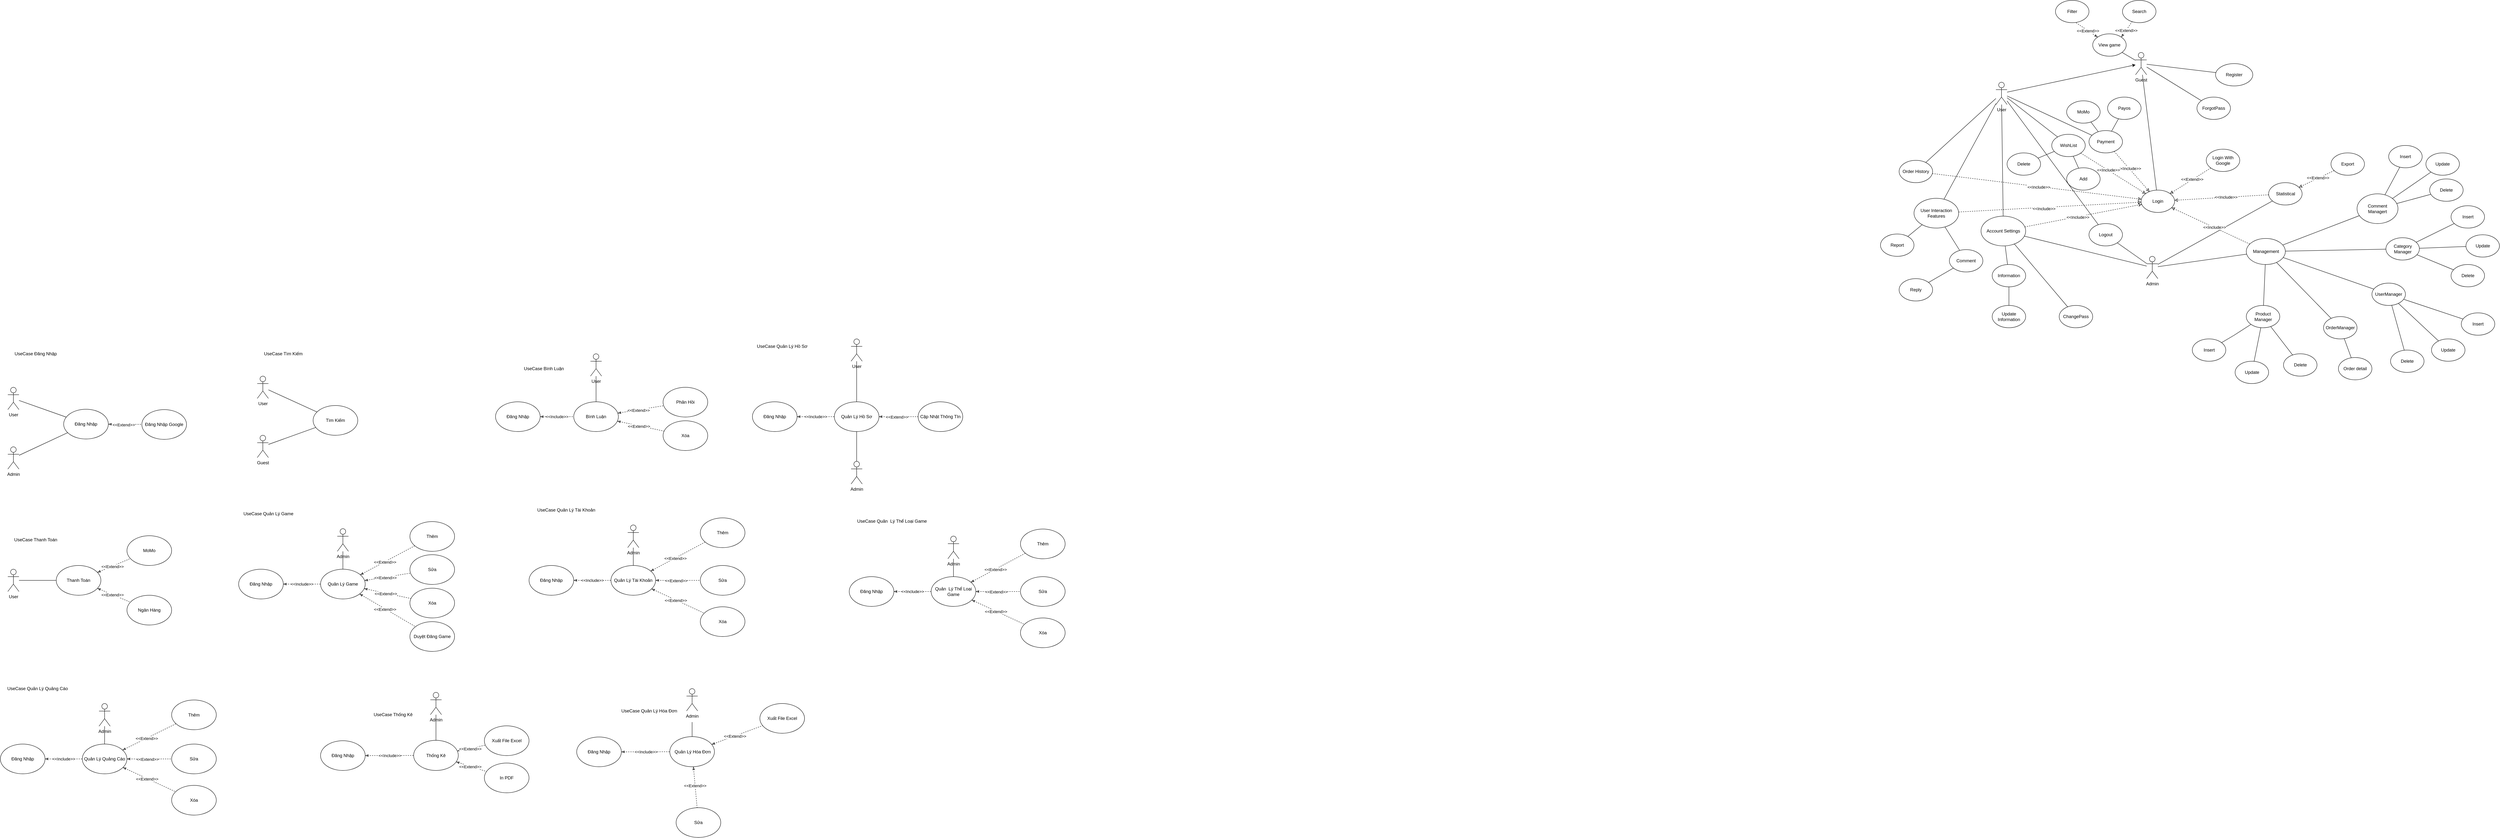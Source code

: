 <mxfile version="25.0.3">
  <diagram name="Page-1" id="JU-Nk0e_ccFLVQyU_r8_">
    <mxGraphModel dx="6418" dy="1611" grid="1" gridSize="10" guides="1" tooltips="1" connect="1" arrows="1" fold="1" page="1" pageScale="1" pageWidth="850" pageHeight="1100" math="0" shadow="0">
      <root>
        <mxCell id="0" />
        <mxCell id="1" parent="0" />
        <mxCell id="2N7aKszrAWTcP0GYm7k7-212" value="User" style="shape=umlActor;verticalLabelPosition=bottom;verticalAlign=top;html=1;outlineConnect=0;" parent="1" vertex="1">
          <mxGeometry x="-4560" y="750" width="30" height="60" as="geometry" />
        </mxCell>
        <mxCell id="2N7aKszrAWTcP0GYm7k7-213" value="Đăng Nhập Google" style="ellipse;whiteSpace=wrap;html=1;" parent="1" vertex="1">
          <mxGeometry x="-4200" y="810" width="120" height="80" as="geometry" />
        </mxCell>
        <mxCell id="2N7aKszrAWTcP0GYm7k7-214" value="Đăng Nhập" style="ellipse;whiteSpace=wrap;html=1;" parent="1" vertex="1">
          <mxGeometry x="-4410" y="809" width="120" height="80" as="geometry" />
        </mxCell>
        <mxCell id="2N7aKszrAWTcP0GYm7k7-215" value="" style="endArrow=none;html=1;rounded=0;" parent="1" source="2N7aKszrAWTcP0GYm7k7-212" target="2N7aKszrAWTcP0GYm7k7-214" edge="1">
          <mxGeometry width="50" height="50" relative="1" as="geometry">
            <mxPoint x="-4370" y="930" as="sourcePoint" />
            <mxPoint x="-4320" y="880" as="targetPoint" />
          </mxGeometry>
        </mxCell>
        <mxCell id="2N7aKszrAWTcP0GYm7k7-217" value="Admin" style="shape=umlActor;verticalLabelPosition=bottom;verticalAlign=top;html=1;outlineConnect=0;" parent="1" vertex="1">
          <mxGeometry x="-4560" y="910" width="30" height="60" as="geometry" />
        </mxCell>
        <mxCell id="2N7aKszrAWTcP0GYm7k7-218" value="" style="endArrow=none;html=1;rounded=0;" parent="1" source="2N7aKszrAWTcP0GYm7k7-217" target="2N7aKszrAWTcP0GYm7k7-214" edge="1">
          <mxGeometry width="50" height="50" relative="1" as="geometry">
            <mxPoint x="-4460" y="870" as="sourcePoint" />
            <mxPoint x="-4410" y="820" as="targetPoint" />
          </mxGeometry>
        </mxCell>
        <mxCell id="2N7aKszrAWTcP0GYm7k7-219" value="" style="endArrow=none;dashed=1;html=1;rounded=0;startArrow=classicThin;startFill=0;" parent="1" source="2N7aKszrAWTcP0GYm7k7-214" target="2N7aKszrAWTcP0GYm7k7-213" edge="1">
          <mxGeometry width="50" height="50" relative="1" as="geometry">
            <mxPoint x="-4460" y="870" as="sourcePoint" />
            <mxPoint x="-4410" y="820" as="targetPoint" />
          </mxGeometry>
        </mxCell>
        <mxCell id="2N7aKszrAWTcP0GYm7k7-220" value="&amp;lt;&amp;lt;Extend&amp;gt;&amp;gt;" style="edgeLabel;html=1;align=center;verticalAlign=middle;resizable=0;points=[];" parent="2N7aKszrAWTcP0GYm7k7-219" connectable="0" vertex="1">
          <mxGeometry x="-0.093" relative="1" as="geometry">
            <mxPoint y="1" as="offset" />
          </mxGeometry>
        </mxCell>
        <mxCell id="-8VmKLxqJh8vT_d7yKZr-1" value="User" style="shape=umlActor;verticalLabelPosition=bottom;verticalAlign=top;html=1;outlineConnect=0;" parent="1" vertex="1">
          <mxGeometry x="-3890" y="720" width="30" height="60" as="geometry" />
        </mxCell>
        <mxCell id="-8VmKLxqJh8vT_d7yKZr-3" value="Tìm Kiếm" style="ellipse;whiteSpace=wrap;html=1;" parent="1" vertex="1">
          <mxGeometry x="-3740" y="799" width="120" height="80" as="geometry" />
        </mxCell>
        <mxCell id="-8VmKLxqJh8vT_d7yKZr-4" value="" style="endArrow=none;html=1;rounded=0;" parent="1" source="-8VmKLxqJh8vT_d7yKZr-1" target="-8VmKLxqJh8vT_d7yKZr-3" edge="1">
          <mxGeometry width="50" height="50" relative="1" as="geometry">
            <mxPoint x="-3700" y="920" as="sourcePoint" />
            <mxPoint x="-3650" y="870" as="targetPoint" />
          </mxGeometry>
        </mxCell>
        <mxCell id="-8VmKLxqJh8vT_d7yKZr-14" value="UseCase Đăng Nhập" style="text;html=1;align=center;verticalAlign=middle;whiteSpace=wrap;rounded=0;" parent="1" vertex="1">
          <mxGeometry x="-4570" y="630" width="170" height="60" as="geometry" />
        </mxCell>
        <mxCell id="-8VmKLxqJh8vT_d7yKZr-15" value="UseCase Tìm Kiếm" style="text;html=1;align=center;verticalAlign=middle;whiteSpace=wrap;rounded=0;" parent="1" vertex="1">
          <mxGeometry x="-3890" y="630" width="140" height="60" as="geometry" />
        </mxCell>
        <mxCell id="-8VmKLxqJh8vT_d7yKZr-16" value="Guest" style="shape=umlActor;verticalLabelPosition=bottom;verticalAlign=top;html=1;outlineConnect=0;" parent="1" vertex="1">
          <mxGeometry x="-3890" y="879" width="30" height="60" as="geometry" />
        </mxCell>
        <mxCell id="-8VmKLxqJh8vT_d7yKZr-19" value="" style="endArrow=none;html=1;rounded=0;" parent="1" source="-8VmKLxqJh8vT_d7yKZr-16" target="-8VmKLxqJh8vT_d7yKZr-3" edge="1">
          <mxGeometry width="50" height="50" relative="1" as="geometry">
            <mxPoint x="-3800" y="910" as="sourcePoint" />
            <mxPoint x="-3750" y="860" as="targetPoint" />
          </mxGeometry>
        </mxCell>
        <mxCell id="-8VmKLxqJh8vT_d7yKZr-31" value="User" style="shape=umlActor;verticalLabelPosition=bottom;verticalAlign=top;html=1;outlineConnect=0;" parent="1" vertex="1">
          <mxGeometry x="-2995" y="660" width="30" height="60" as="geometry" />
        </mxCell>
        <mxCell id="-8VmKLxqJh8vT_d7yKZr-32" value="Phản Hồi" style="ellipse;whiteSpace=wrap;html=1;" parent="1" vertex="1">
          <mxGeometry x="-2800" y="750" width="120" height="80" as="geometry" />
        </mxCell>
        <mxCell id="-8VmKLxqJh8vT_d7yKZr-33" value="Bình Luận" style="ellipse;whiteSpace=wrap;html=1;" parent="1" vertex="1">
          <mxGeometry x="-3040" y="789" width="120" height="80" as="geometry" />
        </mxCell>
        <mxCell id="-8VmKLxqJh8vT_d7yKZr-34" value="" style="endArrow=none;html=1;rounded=0;" parent="1" source="-8VmKLxqJh8vT_d7yKZr-31" target="-8VmKLxqJh8vT_d7yKZr-33" edge="1">
          <mxGeometry width="50" height="50" relative="1" as="geometry">
            <mxPoint x="-3000" y="920" as="sourcePoint" />
            <mxPoint x="-2950" y="870" as="targetPoint" />
          </mxGeometry>
        </mxCell>
        <mxCell id="-8VmKLxqJh8vT_d7yKZr-35" value="" style="endArrow=none;dashed=1;html=1;rounded=0;startArrow=classicThin;startFill=0;" parent="1" source="-8VmKLxqJh8vT_d7yKZr-33" target="-8VmKLxqJh8vT_d7yKZr-32" edge="1">
          <mxGeometry width="50" height="50" relative="1" as="geometry">
            <mxPoint x="-3090" y="860" as="sourcePoint" />
            <mxPoint x="-3040" y="810" as="targetPoint" />
          </mxGeometry>
        </mxCell>
        <mxCell id="-8VmKLxqJh8vT_d7yKZr-36" value="&amp;lt;&amp;lt;Extend&amp;gt;&amp;gt;" style="edgeLabel;html=1;align=center;verticalAlign=middle;resizable=0;points=[];" parent="-8VmKLxqJh8vT_d7yKZr-35" connectable="0" vertex="1">
          <mxGeometry x="-0.093" relative="1" as="geometry">
            <mxPoint y="1" as="offset" />
          </mxGeometry>
        </mxCell>
        <mxCell id="-8VmKLxqJh8vT_d7yKZr-37" value="UseCase Bình Luận" style="text;html=1;align=center;verticalAlign=middle;whiteSpace=wrap;rounded=0;" parent="1" vertex="1">
          <mxGeometry x="-3190" y="670" width="140" height="60" as="geometry" />
        </mxCell>
        <mxCell id="-8VmKLxqJh8vT_d7yKZr-41" value="User" style="shape=umlActor;verticalLabelPosition=bottom;verticalAlign=top;html=1;outlineConnect=0;" parent="1" vertex="1">
          <mxGeometry x="-2295" y="620" width="30" height="60" as="geometry" />
        </mxCell>
        <mxCell id="-8VmKLxqJh8vT_d7yKZr-42" value="Cập Nhật Thông TIn" style="ellipse;whiteSpace=wrap;html=1;" parent="1" vertex="1">
          <mxGeometry x="-2115" y="789" width="120" height="80" as="geometry" />
        </mxCell>
        <mxCell id="-8VmKLxqJh8vT_d7yKZr-43" value="Quản Lý Hồ Sơ" style="ellipse;whiteSpace=wrap;html=1;" parent="1" vertex="1">
          <mxGeometry x="-2340" y="789" width="120" height="80" as="geometry" />
        </mxCell>
        <mxCell id="-8VmKLxqJh8vT_d7yKZr-44" value="" style="endArrow=none;html=1;rounded=0;" parent="1" source="-8VmKLxqJh8vT_d7yKZr-41" target="-8VmKLxqJh8vT_d7yKZr-43" edge="1">
          <mxGeometry width="50" height="50" relative="1" as="geometry">
            <mxPoint x="-2300" y="910" as="sourcePoint" />
            <mxPoint x="-2250" y="860" as="targetPoint" />
          </mxGeometry>
        </mxCell>
        <mxCell id="-8VmKLxqJh8vT_d7yKZr-45" value="" style="endArrow=none;dashed=1;html=1;rounded=0;startArrow=classicThin;startFill=0;" parent="1" source="-8VmKLxqJh8vT_d7yKZr-43" target="-8VmKLxqJh8vT_d7yKZr-42" edge="1">
          <mxGeometry width="50" height="50" relative="1" as="geometry">
            <mxPoint x="-2390" y="850" as="sourcePoint" />
            <mxPoint x="-2340" y="800" as="targetPoint" />
          </mxGeometry>
        </mxCell>
        <mxCell id="-8VmKLxqJh8vT_d7yKZr-46" value="&amp;lt;&amp;lt;Extend&amp;gt;&amp;gt;" style="edgeLabel;html=1;align=center;verticalAlign=middle;resizable=0;points=[];" parent="-8VmKLxqJh8vT_d7yKZr-45" connectable="0" vertex="1">
          <mxGeometry x="-0.093" relative="1" as="geometry">
            <mxPoint y="1" as="offset" />
          </mxGeometry>
        </mxCell>
        <mxCell id="-8VmKLxqJh8vT_d7yKZr-47" value="Admin" style="shape=umlActor;verticalLabelPosition=bottom;verticalAlign=top;html=1;outlineConnect=0;" parent="1" vertex="1">
          <mxGeometry x="-2295" y="949" width="30" height="61" as="geometry" />
        </mxCell>
        <mxCell id="-8VmKLxqJh8vT_d7yKZr-48" value="" style="endArrow=none;html=1;rounded=0;" parent="1" source="-8VmKLxqJh8vT_d7yKZr-47" target="-8VmKLxqJh8vT_d7yKZr-43" edge="1">
          <mxGeometry width="50" height="50" relative="1" as="geometry">
            <mxPoint x="-2400" y="900" as="sourcePoint" />
            <mxPoint x="-2350" y="850" as="targetPoint" />
          </mxGeometry>
        </mxCell>
        <mxCell id="-8VmKLxqJh8vT_d7yKZr-49" value="User" style="shape=umlActor;verticalLabelPosition=bottom;verticalAlign=top;html=1;outlineConnect=0;" parent="1" vertex="1">
          <mxGeometry x="-4560" y="1239" width="30" height="60" as="geometry" />
        </mxCell>
        <mxCell id="-8VmKLxqJh8vT_d7yKZr-50" value="MoMo" style="ellipse;whiteSpace=wrap;html=1;" parent="1" vertex="1">
          <mxGeometry x="-4240" y="1149" width="120" height="80" as="geometry" />
        </mxCell>
        <mxCell id="-8VmKLxqJh8vT_d7yKZr-51" value="Thanh Toán" style="ellipse;whiteSpace=wrap;html=1;" parent="1" vertex="1">
          <mxGeometry x="-4430" y="1229" width="120" height="80" as="geometry" />
        </mxCell>
        <mxCell id="-8VmKLxqJh8vT_d7yKZr-52" value="" style="endArrow=none;html=1;rounded=0;" parent="1" source="-8VmKLxqJh8vT_d7yKZr-49" target="-8VmKLxqJh8vT_d7yKZr-51" edge="1">
          <mxGeometry width="50" height="50" relative="1" as="geometry">
            <mxPoint x="-4370" y="1360" as="sourcePoint" />
            <mxPoint x="-4320" y="1310" as="targetPoint" />
          </mxGeometry>
        </mxCell>
        <mxCell id="-8VmKLxqJh8vT_d7yKZr-55" value="" style="endArrow=none;dashed=1;html=1;rounded=0;startArrow=classicThin;startFill=0;" parent="1" source="-8VmKLxqJh8vT_d7yKZr-51" target="-8VmKLxqJh8vT_d7yKZr-50" edge="1">
          <mxGeometry width="50" height="50" relative="1" as="geometry">
            <mxPoint x="-4460" y="1300" as="sourcePoint" />
            <mxPoint x="-4410" y="1250" as="targetPoint" />
          </mxGeometry>
        </mxCell>
        <mxCell id="-8VmKLxqJh8vT_d7yKZr-56" value="&amp;lt;&amp;lt;Extend&amp;gt;&amp;gt;" style="edgeLabel;html=1;align=center;verticalAlign=middle;resizable=0;points=[];" parent="-8VmKLxqJh8vT_d7yKZr-55" connectable="0" vertex="1">
          <mxGeometry x="-0.093" relative="1" as="geometry">
            <mxPoint y="1" as="offset" />
          </mxGeometry>
        </mxCell>
        <mxCell id="-8VmKLxqJh8vT_d7yKZr-57" value="UseCase Thanh Toán" style="text;html=1;align=center;verticalAlign=middle;whiteSpace=wrap;rounded=0;" parent="1" vertex="1">
          <mxGeometry x="-4570" y="1130" width="170" height="60" as="geometry" />
        </mxCell>
        <mxCell id="-8VmKLxqJh8vT_d7yKZr-67" value="Ngân Hàng" style="ellipse;whiteSpace=wrap;html=1;" parent="1" vertex="1">
          <mxGeometry x="-4240" y="1309" width="120" height="80" as="geometry" />
        </mxCell>
        <mxCell id="-8VmKLxqJh8vT_d7yKZr-69" value="" style="endArrow=none;dashed=1;html=1;rounded=0;startArrow=classicThin;startFill=0;" parent="1" source="-8VmKLxqJh8vT_d7yKZr-51" target="-8VmKLxqJh8vT_d7yKZr-67" edge="1">
          <mxGeometry width="50" height="50" relative="1" as="geometry">
            <mxPoint x="-4318" y="1250" as="sourcePoint" />
            <mxPoint x="-4212" y="1179" as="targetPoint" />
          </mxGeometry>
        </mxCell>
        <mxCell id="-8VmKLxqJh8vT_d7yKZr-70" value="&amp;lt;&amp;lt;Extend&amp;gt;&amp;gt;" style="edgeLabel;html=1;align=center;verticalAlign=middle;resizable=0;points=[];" parent="-8VmKLxqJh8vT_d7yKZr-69" connectable="0" vertex="1">
          <mxGeometry x="-0.093" relative="1" as="geometry">
            <mxPoint y="1" as="offset" />
          </mxGeometry>
        </mxCell>
        <mxCell id="-8VmKLxqJh8vT_d7yKZr-82" value="Đăng Nhập" style="ellipse;whiteSpace=wrap;html=1;" parent="1" vertex="1">
          <mxGeometry x="-3250" y="789" width="120" height="80" as="geometry" />
        </mxCell>
        <mxCell id="-8VmKLxqJh8vT_d7yKZr-85" value="" style="endArrow=none;dashed=1;html=1;rounded=0;endFill=0;startArrow=classicThin;startFill=0;" parent="1" source="-8VmKLxqJh8vT_d7yKZr-82" target="-8VmKLxqJh8vT_d7yKZr-33" edge="1">
          <mxGeometry width="50" height="50" relative="1" as="geometry">
            <mxPoint x="-2970" y="1030" as="sourcePoint" />
            <mxPoint x="-2920" y="980" as="targetPoint" />
          </mxGeometry>
        </mxCell>
        <mxCell id="-8VmKLxqJh8vT_d7yKZr-86" value="&amp;lt;&amp;lt;Include&amp;gt;&amp;gt;" style="edgeLabel;html=1;align=center;verticalAlign=middle;resizable=0;points=[];" parent="-8VmKLxqJh8vT_d7yKZr-85" connectable="0" vertex="1">
          <mxGeometry x="0.004" relative="1" as="geometry">
            <mxPoint as="offset" />
          </mxGeometry>
        </mxCell>
        <mxCell id="-8VmKLxqJh8vT_d7yKZr-90" value="Đăng Nhập" style="ellipse;whiteSpace=wrap;html=1;" parent="1" vertex="1">
          <mxGeometry x="-2560" y="789" width="120" height="80" as="geometry" />
        </mxCell>
        <mxCell id="-8VmKLxqJh8vT_d7yKZr-91" value="" style="endArrow=none;dashed=1;html=1;rounded=0;endFill=0;startArrow=classicThin;startFill=0;" parent="1" source="-8VmKLxqJh8vT_d7yKZr-90" target="-8VmKLxqJh8vT_d7yKZr-43" edge="1">
          <mxGeometry width="50" height="50" relative="1" as="geometry">
            <mxPoint x="-2960" y="1040" as="sourcePoint" />
            <mxPoint x="-3030" y="839" as="targetPoint" />
          </mxGeometry>
        </mxCell>
        <mxCell id="-8VmKLxqJh8vT_d7yKZr-92" value="&amp;lt;&amp;lt;Include&amp;gt;&amp;gt;" style="edgeLabel;html=1;align=center;verticalAlign=middle;resizable=0;points=[];" parent="-8VmKLxqJh8vT_d7yKZr-91" connectable="0" vertex="1">
          <mxGeometry x="0.004" relative="1" as="geometry">
            <mxPoint as="offset" />
          </mxGeometry>
        </mxCell>
        <mxCell id="-8VmKLxqJh8vT_d7yKZr-93" value="UseCase Quản Lý Hồ Sơ" style="text;html=1;align=center;verticalAlign=middle;whiteSpace=wrap;rounded=0;" parent="1" vertex="1">
          <mxGeometry x="-2550" y="610" width="140" height="60" as="geometry" />
        </mxCell>
        <mxCell id="-8VmKLxqJh8vT_d7yKZr-108" value="Thêm" style="ellipse;whiteSpace=wrap;html=1;" parent="1" vertex="1">
          <mxGeometry x="-3480" y="1111" width="120" height="80" as="geometry" />
        </mxCell>
        <mxCell id="-8VmKLxqJh8vT_d7yKZr-109" value="Quản Lý Game" style="ellipse;whiteSpace=wrap;html=1;" parent="1" vertex="1">
          <mxGeometry x="-3720" y="1239" width="120" height="80" as="geometry" />
        </mxCell>
        <mxCell id="-8VmKLxqJh8vT_d7yKZr-111" value="" style="endArrow=none;dashed=1;html=1;rounded=0;startArrow=classicThin;startFill=0;" parent="1" source="-8VmKLxqJh8vT_d7yKZr-109" target="-8VmKLxqJh8vT_d7yKZr-108" edge="1">
          <mxGeometry width="50" height="50" relative="1" as="geometry">
            <mxPoint x="-3770" y="1300" as="sourcePoint" />
            <mxPoint x="-3720" y="1250" as="targetPoint" />
          </mxGeometry>
        </mxCell>
        <mxCell id="-8VmKLxqJh8vT_d7yKZr-112" value="&amp;lt;&amp;lt;Extend&amp;gt;&amp;gt;" style="edgeLabel;html=1;align=center;verticalAlign=middle;resizable=0;points=[];" parent="-8VmKLxqJh8vT_d7yKZr-111" connectable="0" vertex="1">
          <mxGeometry x="-0.093" relative="1" as="geometry">
            <mxPoint y="1" as="offset" />
          </mxGeometry>
        </mxCell>
        <mxCell id="-8VmKLxqJh8vT_d7yKZr-113" value="Admin" style="shape=umlActor;verticalLabelPosition=bottom;verticalAlign=top;html=1;outlineConnect=0;" parent="1" vertex="1">
          <mxGeometry x="-3675" y="1130" width="30" height="61" as="geometry" />
        </mxCell>
        <mxCell id="-8VmKLxqJh8vT_d7yKZr-114" value="" style="endArrow=none;html=1;rounded=0;" parent="1" source="-8VmKLxqJh8vT_d7yKZr-113" target="-8VmKLxqJh8vT_d7yKZr-109" edge="1">
          <mxGeometry width="50" height="50" relative="1" as="geometry">
            <mxPoint x="-3780" y="1350" as="sourcePoint" />
            <mxPoint x="-3730" y="1300" as="targetPoint" />
          </mxGeometry>
        </mxCell>
        <mxCell id="-8VmKLxqJh8vT_d7yKZr-115" value="Đăng Nhập" style="ellipse;whiteSpace=wrap;html=1;" parent="1" vertex="1">
          <mxGeometry x="-3940" y="1239" width="120" height="80" as="geometry" />
        </mxCell>
        <mxCell id="-8VmKLxqJh8vT_d7yKZr-116" value="" style="endArrow=none;dashed=1;html=1;rounded=0;endFill=0;startArrow=classicThin;startFill=0;" parent="1" source="-8VmKLxqJh8vT_d7yKZr-115" target="-8VmKLxqJh8vT_d7yKZr-109" edge="1">
          <mxGeometry width="50" height="50" relative="1" as="geometry">
            <mxPoint x="-4340" y="1490" as="sourcePoint" />
            <mxPoint x="-4410" y="1289" as="targetPoint" />
          </mxGeometry>
        </mxCell>
        <mxCell id="-8VmKLxqJh8vT_d7yKZr-117" value="&amp;lt;&amp;lt;Include&amp;gt;&amp;gt;" style="edgeLabel;html=1;align=center;verticalAlign=middle;resizable=0;points=[];" parent="-8VmKLxqJh8vT_d7yKZr-116" connectable="0" vertex="1">
          <mxGeometry x="0.004" relative="1" as="geometry">
            <mxPoint as="offset" />
          </mxGeometry>
        </mxCell>
        <mxCell id="-8VmKLxqJh8vT_d7yKZr-118" value="UseCase Quản Lý Game" style="text;html=1;align=center;verticalAlign=middle;whiteSpace=wrap;rounded=0;" parent="1" vertex="1">
          <mxGeometry x="-3930" y="1060" width="140" height="60" as="geometry" />
        </mxCell>
        <mxCell id="-8VmKLxqJh8vT_d7yKZr-119" value="Sửa" style="ellipse;whiteSpace=wrap;html=1;" parent="1" vertex="1">
          <mxGeometry x="-3480" y="1200" width="120" height="80" as="geometry" />
        </mxCell>
        <mxCell id="-8VmKLxqJh8vT_d7yKZr-120" value="" style="endArrow=none;dashed=1;html=1;rounded=0;startArrow=classicThin;startFill=0;" parent="1" source="-8VmKLxqJh8vT_d7yKZr-109" target="-8VmKLxqJh8vT_d7yKZr-119" edge="1">
          <mxGeometry width="50" height="50" relative="1" as="geometry">
            <mxPoint x="-3611" y="1354" as="sourcePoint" />
            <mxPoint x="-3720" y="1349" as="targetPoint" />
          </mxGeometry>
        </mxCell>
        <mxCell id="-8VmKLxqJh8vT_d7yKZr-121" value="&amp;lt;&amp;lt;Extend&amp;gt;&amp;gt;" style="edgeLabel;html=1;align=center;verticalAlign=middle;resizable=0;points=[];" parent="-8VmKLxqJh8vT_d7yKZr-120" connectable="0" vertex="1">
          <mxGeometry x="-0.093" relative="1" as="geometry">
            <mxPoint y="1" as="offset" />
          </mxGeometry>
        </mxCell>
        <mxCell id="-8VmKLxqJh8vT_d7yKZr-122" value="Xóa" style="ellipse;whiteSpace=wrap;html=1;" parent="1" vertex="1">
          <mxGeometry x="-3480" y="1290" width="120" height="80" as="geometry" />
        </mxCell>
        <mxCell id="-8VmKLxqJh8vT_d7yKZr-123" value="" style="endArrow=none;dashed=1;html=1;rounded=0;startArrow=classicThin;startFill=0;" parent="1" source="-8VmKLxqJh8vT_d7yKZr-109" target="-8VmKLxqJh8vT_d7yKZr-122" edge="1">
          <mxGeometry width="50" height="50" relative="1" as="geometry">
            <mxPoint x="-3611" y="1475" as="sourcePoint" />
            <mxPoint x="-3720" y="1470" as="targetPoint" />
          </mxGeometry>
        </mxCell>
        <mxCell id="-8VmKLxqJh8vT_d7yKZr-124" value="&amp;lt;&amp;lt;Extend&amp;gt;&amp;gt;" style="edgeLabel;html=1;align=center;verticalAlign=middle;resizable=0;points=[];" parent="-8VmKLxqJh8vT_d7yKZr-123" connectable="0" vertex="1">
          <mxGeometry x="-0.093" relative="1" as="geometry">
            <mxPoint y="1" as="offset" />
          </mxGeometry>
        </mxCell>
        <mxCell id="-8VmKLxqJh8vT_d7yKZr-125" value="Thêm" style="ellipse;whiteSpace=wrap;html=1;" parent="1" vertex="1">
          <mxGeometry x="-2700" y="1101" width="120" height="80" as="geometry" />
        </mxCell>
        <mxCell id="-8VmKLxqJh8vT_d7yKZr-126" value="Quản Lý Tài Khoản" style="ellipse;whiteSpace=wrap;html=1;" parent="1" vertex="1">
          <mxGeometry x="-2940" y="1229" width="120" height="80" as="geometry" />
        </mxCell>
        <mxCell id="-8VmKLxqJh8vT_d7yKZr-127" value="" style="endArrow=none;dashed=1;html=1;rounded=0;startArrow=classicThin;startFill=0;" parent="1" source="-8VmKLxqJh8vT_d7yKZr-126" target="-8VmKLxqJh8vT_d7yKZr-125" edge="1">
          <mxGeometry width="50" height="50" relative="1" as="geometry">
            <mxPoint x="-2990" y="1290" as="sourcePoint" />
            <mxPoint x="-2940" y="1240" as="targetPoint" />
          </mxGeometry>
        </mxCell>
        <mxCell id="-8VmKLxqJh8vT_d7yKZr-128" value="&amp;lt;&amp;lt;Extend&amp;gt;&amp;gt;" style="edgeLabel;html=1;align=center;verticalAlign=middle;resizable=0;points=[];" parent="-8VmKLxqJh8vT_d7yKZr-127" connectable="0" vertex="1">
          <mxGeometry x="-0.093" relative="1" as="geometry">
            <mxPoint y="1" as="offset" />
          </mxGeometry>
        </mxCell>
        <mxCell id="-8VmKLxqJh8vT_d7yKZr-129" value="Admin" style="shape=umlActor;verticalLabelPosition=bottom;verticalAlign=top;html=1;outlineConnect=0;" parent="1" vertex="1">
          <mxGeometry x="-2895" y="1120" width="30" height="61" as="geometry" />
        </mxCell>
        <mxCell id="-8VmKLxqJh8vT_d7yKZr-130" value="" style="endArrow=none;html=1;rounded=0;" parent="1" source="-8VmKLxqJh8vT_d7yKZr-129" target="-8VmKLxqJh8vT_d7yKZr-126" edge="1">
          <mxGeometry width="50" height="50" relative="1" as="geometry">
            <mxPoint x="-3000" y="1340" as="sourcePoint" />
            <mxPoint x="-2950" y="1290" as="targetPoint" />
          </mxGeometry>
        </mxCell>
        <mxCell id="-8VmKLxqJh8vT_d7yKZr-131" value="Đăng Nhập" style="ellipse;whiteSpace=wrap;html=1;" parent="1" vertex="1">
          <mxGeometry x="-3160" y="1229" width="120" height="80" as="geometry" />
        </mxCell>
        <mxCell id="-8VmKLxqJh8vT_d7yKZr-132" value="" style="endArrow=none;dashed=1;html=1;rounded=0;endFill=0;startArrow=classicThin;startFill=0;" parent="1" source="-8VmKLxqJh8vT_d7yKZr-131" target="-8VmKLxqJh8vT_d7yKZr-126" edge="1">
          <mxGeometry width="50" height="50" relative="1" as="geometry">
            <mxPoint x="-3560" y="1480" as="sourcePoint" />
            <mxPoint x="-3630" y="1279" as="targetPoint" />
          </mxGeometry>
        </mxCell>
        <mxCell id="-8VmKLxqJh8vT_d7yKZr-133" value="&amp;lt;&amp;lt;Include&amp;gt;&amp;gt;" style="edgeLabel;html=1;align=center;verticalAlign=middle;resizable=0;points=[];" parent="-8VmKLxqJh8vT_d7yKZr-132" connectable="0" vertex="1">
          <mxGeometry x="0.004" relative="1" as="geometry">
            <mxPoint as="offset" />
          </mxGeometry>
        </mxCell>
        <mxCell id="-8VmKLxqJh8vT_d7yKZr-134" value="UseCase Quản Lý Tài Khoản" style="text;html=1;align=center;verticalAlign=middle;whiteSpace=wrap;rounded=0;" parent="1" vertex="1">
          <mxGeometry x="-3150" y="1050" width="180" height="60" as="geometry" />
        </mxCell>
        <mxCell id="-8VmKLxqJh8vT_d7yKZr-135" value="Sửa" style="ellipse;whiteSpace=wrap;html=1;" parent="1" vertex="1">
          <mxGeometry x="-2700" y="1229" width="120" height="80" as="geometry" />
        </mxCell>
        <mxCell id="-8VmKLxqJh8vT_d7yKZr-136" value="" style="endArrow=none;dashed=1;html=1;rounded=0;startArrow=classicThin;startFill=0;" parent="1" source="-8VmKLxqJh8vT_d7yKZr-126" target="-8VmKLxqJh8vT_d7yKZr-135" edge="1">
          <mxGeometry width="50" height="50" relative="1" as="geometry">
            <mxPoint x="-2831" y="1344" as="sourcePoint" />
            <mxPoint x="-2940" y="1339" as="targetPoint" />
          </mxGeometry>
        </mxCell>
        <mxCell id="-8VmKLxqJh8vT_d7yKZr-137" value="&amp;lt;&amp;lt;Extend&amp;gt;&amp;gt;" style="edgeLabel;html=1;align=center;verticalAlign=middle;resizable=0;points=[];" parent="-8VmKLxqJh8vT_d7yKZr-136" connectable="0" vertex="1">
          <mxGeometry x="-0.093" relative="1" as="geometry">
            <mxPoint y="1" as="offset" />
          </mxGeometry>
        </mxCell>
        <mxCell id="-8VmKLxqJh8vT_d7yKZr-138" value="Xóa" style="ellipse;whiteSpace=wrap;html=1;" parent="1" vertex="1">
          <mxGeometry x="-2700" y="1340" width="120" height="80" as="geometry" />
        </mxCell>
        <mxCell id="-8VmKLxqJh8vT_d7yKZr-139" value="" style="endArrow=none;dashed=1;html=1;rounded=0;startArrow=classicThin;startFill=0;" parent="1" source="-8VmKLxqJh8vT_d7yKZr-126" target="-8VmKLxqJh8vT_d7yKZr-138" edge="1">
          <mxGeometry width="50" height="50" relative="1" as="geometry">
            <mxPoint x="-2831" y="1465" as="sourcePoint" />
            <mxPoint x="-2940" y="1460" as="targetPoint" />
          </mxGeometry>
        </mxCell>
        <mxCell id="-8VmKLxqJh8vT_d7yKZr-140" value="&amp;lt;&amp;lt;Extend&amp;gt;&amp;gt;" style="edgeLabel;html=1;align=center;verticalAlign=middle;resizable=0;points=[];" parent="-8VmKLxqJh8vT_d7yKZr-139" connectable="0" vertex="1">
          <mxGeometry x="-0.093" relative="1" as="geometry">
            <mxPoint y="1" as="offset" />
          </mxGeometry>
        </mxCell>
        <mxCell id="-8VmKLxqJh8vT_d7yKZr-141" value="Thêm" style="ellipse;whiteSpace=wrap;html=1;" parent="1" vertex="1">
          <mxGeometry x="-1840" y="1131" width="120" height="80" as="geometry" />
        </mxCell>
        <mxCell id="-8VmKLxqJh8vT_d7yKZr-142" value="Quản&amp;nbsp; Lý Thể Loại Game" style="ellipse;whiteSpace=wrap;html=1;" parent="1" vertex="1">
          <mxGeometry x="-2080" y="1259" width="120" height="80" as="geometry" />
        </mxCell>
        <mxCell id="-8VmKLxqJh8vT_d7yKZr-143" value="" style="endArrow=none;dashed=1;html=1;rounded=0;startArrow=classicThin;startFill=0;" parent="1" source="-8VmKLxqJh8vT_d7yKZr-142" target="-8VmKLxqJh8vT_d7yKZr-141" edge="1">
          <mxGeometry width="50" height="50" relative="1" as="geometry">
            <mxPoint x="-2130" y="1320" as="sourcePoint" />
            <mxPoint x="-2080" y="1270" as="targetPoint" />
          </mxGeometry>
        </mxCell>
        <mxCell id="-8VmKLxqJh8vT_d7yKZr-144" value="&amp;lt;&amp;lt;Extend&amp;gt;&amp;gt;" style="edgeLabel;html=1;align=center;verticalAlign=middle;resizable=0;points=[];" parent="-8VmKLxqJh8vT_d7yKZr-143" connectable="0" vertex="1">
          <mxGeometry x="-0.093" relative="1" as="geometry">
            <mxPoint y="1" as="offset" />
          </mxGeometry>
        </mxCell>
        <mxCell id="-8VmKLxqJh8vT_d7yKZr-145" value="Admin" style="shape=umlActor;verticalLabelPosition=bottom;verticalAlign=top;html=1;outlineConnect=0;" parent="1" vertex="1">
          <mxGeometry x="-2035" y="1150" width="30" height="61" as="geometry" />
        </mxCell>
        <mxCell id="-8VmKLxqJh8vT_d7yKZr-146" value="" style="endArrow=none;html=1;rounded=0;" parent="1" source="-8VmKLxqJh8vT_d7yKZr-145" target="-8VmKLxqJh8vT_d7yKZr-142" edge="1">
          <mxGeometry width="50" height="50" relative="1" as="geometry">
            <mxPoint x="-2140" y="1370" as="sourcePoint" />
            <mxPoint x="-2090" y="1320" as="targetPoint" />
          </mxGeometry>
        </mxCell>
        <mxCell id="-8VmKLxqJh8vT_d7yKZr-147" value="Đăng Nhập" style="ellipse;whiteSpace=wrap;html=1;" parent="1" vertex="1">
          <mxGeometry x="-2300" y="1259" width="120" height="80" as="geometry" />
        </mxCell>
        <mxCell id="-8VmKLxqJh8vT_d7yKZr-148" value="" style="endArrow=none;dashed=1;html=1;rounded=0;endFill=0;startArrow=classicThin;startFill=0;" parent="1" source="-8VmKLxqJh8vT_d7yKZr-147" target="-8VmKLxqJh8vT_d7yKZr-142" edge="1">
          <mxGeometry width="50" height="50" relative="1" as="geometry">
            <mxPoint x="-2700" y="1510" as="sourcePoint" />
            <mxPoint x="-2770" y="1309" as="targetPoint" />
          </mxGeometry>
        </mxCell>
        <mxCell id="-8VmKLxqJh8vT_d7yKZr-149" value="&amp;lt;&amp;lt;Include&amp;gt;&amp;gt;" style="edgeLabel;html=1;align=center;verticalAlign=middle;resizable=0;points=[];" parent="-8VmKLxqJh8vT_d7yKZr-148" connectable="0" vertex="1">
          <mxGeometry x="0.004" relative="1" as="geometry">
            <mxPoint as="offset" />
          </mxGeometry>
        </mxCell>
        <mxCell id="-8VmKLxqJh8vT_d7yKZr-150" value="UseCase Quản&amp;nbsp; Lý Thể Loại Game" style="text;html=1;align=center;verticalAlign=middle;whiteSpace=wrap;rounded=0;" parent="1" vertex="1">
          <mxGeometry x="-2290" y="1080" width="210" height="60" as="geometry" />
        </mxCell>
        <mxCell id="-8VmKLxqJh8vT_d7yKZr-151" value="Sửa" style="ellipse;whiteSpace=wrap;html=1;" parent="1" vertex="1">
          <mxGeometry x="-1840" y="1259" width="120" height="80" as="geometry" />
        </mxCell>
        <mxCell id="-8VmKLxqJh8vT_d7yKZr-152" value="" style="endArrow=none;dashed=1;html=1;rounded=0;startArrow=classicThin;startFill=0;" parent="1" source="-8VmKLxqJh8vT_d7yKZr-142" target="-8VmKLxqJh8vT_d7yKZr-151" edge="1">
          <mxGeometry width="50" height="50" relative="1" as="geometry">
            <mxPoint x="-1971" y="1374" as="sourcePoint" />
            <mxPoint x="-2080" y="1369" as="targetPoint" />
          </mxGeometry>
        </mxCell>
        <mxCell id="-8VmKLxqJh8vT_d7yKZr-153" value="&amp;lt;&amp;lt;Extend&amp;gt;&amp;gt;" style="edgeLabel;html=1;align=center;verticalAlign=middle;resizable=0;points=[];" parent="-8VmKLxqJh8vT_d7yKZr-152" connectable="0" vertex="1">
          <mxGeometry x="-0.093" relative="1" as="geometry">
            <mxPoint y="1" as="offset" />
          </mxGeometry>
        </mxCell>
        <mxCell id="-8VmKLxqJh8vT_d7yKZr-154" value="Xóa" style="ellipse;whiteSpace=wrap;html=1;" parent="1" vertex="1">
          <mxGeometry x="-1840" y="1370" width="120" height="80" as="geometry" />
        </mxCell>
        <mxCell id="-8VmKLxqJh8vT_d7yKZr-155" value="" style="endArrow=none;dashed=1;html=1;rounded=0;startArrow=classicThin;startFill=0;" parent="1" source="-8VmKLxqJh8vT_d7yKZr-142" target="-8VmKLxqJh8vT_d7yKZr-154" edge="1">
          <mxGeometry width="50" height="50" relative="1" as="geometry">
            <mxPoint x="-1971" y="1495" as="sourcePoint" />
            <mxPoint x="-2080" y="1490" as="targetPoint" />
          </mxGeometry>
        </mxCell>
        <mxCell id="-8VmKLxqJh8vT_d7yKZr-156" value="&amp;lt;&amp;lt;Extend&amp;gt;&amp;gt;" style="edgeLabel;html=1;align=center;verticalAlign=middle;resizable=0;points=[];" parent="-8VmKLxqJh8vT_d7yKZr-155" connectable="0" vertex="1">
          <mxGeometry x="-0.093" relative="1" as="geometry">
            <mxPoint y="1" as="offset" />
          </mxGeometry>
        </mxCell>
        <mxCell id="-8VmKLxqJh8vT_d7yKZr-157" value="Thêm" style="ellipse;whiteSpace=wrap;html=1;" parent="1" vertex="1">
          <mxGeometry x="-4120" y="1590.5" width="120" height="80" as="geometry" />
        </mxCell>
        <mxCell id="-8VmKLxqJh8vT_d7yKZr-158" value="Quản Lý Quảng Cáo" style="ellipse;whiteSpace=wrap;html=1;" parent="1" vertex="1">
          <mxGeometry x="-4360" y="1709" width="120" height="80" as="geometry" />
        </mxCell>
        <mxCell id="-8VmKLxqJh8vT_d7yKZr-159" value="" style="endArrow=none;dashed=1;html=1;rounded=0;startArrow=classicThin;startFill=0;" parent="1" source="-8VmKLxqJh8vT_d7yKZr-158" target="-8VmKLxqJh8vT_d7yKZr-157" edge="1">
          <mxGeometry width="50" height="50" relative="1" as="geometry">
            <mxPoint x="-4410" y="1770" as="sourcePoint" />
            <mxPoint x="-4360" y="1720" as="targetPoint" />
          </mxGeometry>
        </mxCell>
        <mxCell id="-8VmKLxqJh8vT_d7yKZr-160" value="&amp;lt;&amp;lt;Extend&amp;gt;&amp;gt;" style="edgeLabel;html=1;align=center;verticalAlign=middle;resizable=0;points=[];" parent="-8VmKLxqJh8vT_d7yKZr-159" connectable="0" vertex="1">
          <mxGeometry x="-0.093" relative="1" as="geometry">
            <mxPoint y="1" as="offset" />
          </mxGeometry>
        </mxCell>
        <mxCell id="-8VmKLxqJh8vT_d7yKZr-161" value="Admin" style="shape=umlActor;verticalLabelPosition=bottom;verticalAlign=top;html=1;outlineConnect=0;" parent="1" vertex="1">
          <mxGeometry x="-4315" y="1600" width="30" height="61" as="geometry" />
        </mxCell>
        <mxCell id="-8VmKLxqJh8vT_d7yKZr-162" value="" style="endArrow=none;html=1;rounded=0;" parent="1" source="-8VmKLxqJh8vT_d7yKZr-161" target="-8VmKLxqJh8vT_d7yKZr-158" edge="1">
          <mxGeometry width="50" height="50" relative="1" as="geometry">
            <mxPoint x="-4420" y="1820" as="sourcePoint" />
            <mxPoint x="-4370" y="1770" as="targetPoint" />
          </mxGeometry>
        </mxCell>
        <mxCell id="-8VmKLxqJh8vT_d7yKZr-163" value="Đăng Nhập" style="ellipse;whiteSpace=wrap;html=1;" parent="1" vertex="1">
          <mxGeometry x="-4580" y="1709" width="120" height="80" as="geometry" />
        </mxCell>
        <mxCell id="-8VmKLxqJh8vT_d7yKZr-164" value="" style="endArrow=none;dashed=1;html=1;rounded=0;endFill=0;startArrow=classicThin;startFill=0;" parent="1" source="-8VmKLxqJh8vT_d7yKZr-163" target="-8VmKLxqJh8vT_d7yKZr-158" edge="1">
          <mxGeometry width="50" height="50" relative="1" as="geometry">
            <mxPoint x="-4980" y="1960" as="sourcePoint" />
            <mxPoint x="-5050" y="1759" as="targetPoint" />
          </mxGeometry>
        </mxCell>
        <mxCell id="-8VmKLxqJh8vT_d7yKZr-165" value="&amp;lt;&amp;lt;Include&amp;gt;&amp;gt;" style="edgeLabel;html=1;align=center;verticalAlign=middle;resizable=0;points=[];" parent="-8VmKLxqJh8vT_d7yKZr-164" connectable="0" vertex="1">
          <mxGeometry x="0.004" relative="1" as="geometry">
            <mxPoint as="offset" />
          </mxGeometry>
        </mxCell>
        <mxCell id="-8VmKLxqJh8vT_d7yKZr-166" value="UseCase Quản Lý Quảng Cáo" style="text;html=1;align=center;verticalAlign=middle;whiteSpace=wrap;rounded=0;" parent="1" vertex="1">
          <mxGeometry x="-4570" y="1530" width="180" height="60" as="geometry" />
        </mxCell>
        <mxCell id="-8VmKLxqJh8vT_d7yKZr-167" value="Sửa" style="ellipse;whiteSpace=wrap;html=1;" parent="1" vertex="1">
          <mxGeometry x="-4120" y="1709" width="120" height="80" as="geometry" />
        </mxCell>
        <mxCell id="-8VmKLxqJh8vT_d7yKZr-168" value="" style="endArrow=none;dashed=1;html=1;rounded=0;startArrow=classicThin;startFill=0;" parent="1" source="-8VmKLxqJh8vT_d7yKZr-158" target="-8VmKLxqJh8vT_d7yKZr-167" edge="1">
          <mxGeometry width="50" height="50" relative="1" as="geometry">
            <mxPoint x="-4251" y="1824" as="sourcePoint" />
            <mxPoint x="-4360" y="1819" as="targetPoint" />
          </mxGeometry>
        </mxCell>
        <mxCell id="-8VmKLxqJh8vT_d7yKZr-169" value="&amp;lt;&amp;lt;Extend&amp;gt;&amp;gt;" style="edgeLabel;html=1;align=center;verticalAlign=middle;resizable=0;points=[];" parent="-8VmKLxqJh8vT_d7yKZr-168" connectable="0" vertex="1">
          <mxGeometry x="-0.093" relative="1" as="geometry">
            <mxPoint y="1" as="offset" />
          </mxGeometry>
        </mxCell>
        <mxCell id="-8VmKLxqJh8vT_d7yKZr-170" value="Xóa" style="ellipse;whiteSpace=wrap;html=1;" parent="1" vertex="1">
          <mxGeometry x="-4120" y="1820" width="120" height="80" as="geometry" />
        </mxCell>
        <mxCell id="-8VmKLxqJh8vT_d7yKZr-171" value="" style="endArrow=none;dashed=1;html=1;rounded=0;startArrow=classicThin;startFill=0;" parent="1" source="-8VmKLxqJh8vT_d7yKZr-158" target="-8VmKLxqJh8vT_d7yKZr-170" edge="1">
          <mxGeometry width="50" height="50" relative="1" as="geometry">
            <mxPoint x="-4251" y="1945" as="sourcePoint" />
            <mxPoint x="-4360" y="1940" as="targetPoint" />
          </mxGeometry>
        </mxCell>
        <mxCell id="-8VmKLxqJh8vT_d7yKZr-172" value="&amp;lt;&amp;lt;Extend&amp;gt;&amp;gt;" style="edgeLabel;html=1;align=center;verticalAlign=middle;resizable=0;points=[];" parent="-8VmKLxqJh8vT_d7yKZr-171" connectable="0" vertex="1">
          <mxGeometry x="-0.093" relative="1" as="geometry">
            <mxPoint y="1" as="offset" />
          </mxGeometry>
        </mxCell>
        <mxCell id="-8VmKLxqJh8vT_d7yKZr-174" value="Admin" style="shape=umlActor;verticalLabelPosition=bottom;verticalAlign=top;html=1;outlineConnect=0;" parent="1" vertex="1">
          <mxGeometry x="-3425" y="1570" width="30" height="60" as="geometry" />
        </mxCell>
        <mxCell id="-8VmKLxqJh8vT_d7yKZr-175" value="Xuất File Excel" style="ellipse;whiteSpace=wrap;html=1;" parent="1" vertex="1">
          <mxGeometry x="-3280" y="1660" width="120" height="80" as="geometry" />
        </mxCell>
        <mxCell id="-8VmKLxqJh8vT_d7yKZr-176" value="Thống Kê" style="ellipse;whiteSpace=wrap;html=1;" parent="1" vertex="1">
          <mxGeometry x="-3470" y="1699" width="120" height="81" as="geometry" />
        </mxCell>
        <mxCell id="-8VmKLxqJh8vT_d7yKZr-177" value="" style="endArrow=none;html=1;rounded=0;" parent="1" source="-8VmKLxqJh8vT_d7yKZr-174" target="-8VmKLxqJh8vT_d7yKZr-176" edge="1">
          <mxGeometry width="50" height="50" relative="1" as="geometry">
            <mxPoint x="-3410" y="1830" as="sourcePoint" />
            <mxPoint x="-3360" y="1780" as="targetPoint" />
          </mxGeometry>
        </mxCell>
        <mxCell id="-8VmKLxqJh8vT_d7yKZr-178" value="" style="endArrow=none;dashed=1;html=1;rounded=0;startArrow=classicThin;startFill=0;" parent="1" source="-8VmKLxqJh8vT_d7yKZr-176" target="-8VmKLxqJh8vT_d7yKZr-175" edge="1">
          <mxGeometry width="50" height="50" relative="1" as="geometry">
            <mxPoint x="-3500" y="1770" as="sourcePoint" />
            <mxPoint x="-3450" y="1720" as="targetPoint" />
          </mxGeometry>
        </mxCell>
        <mxCell id="-8VmKLxqJh8vT_d7yKZr-179" value="&amp;lt;&amp;lt;Extend&amp;gt;&amp;gt;" style="edgeLabel;html=1;align=center;verticalAlign=middle;resizable=0;points=[];" parent="-8VmKLxqJh8vT_d7yKZr-178" connectable="0" vertex="1">
          <mxGeometry x="-0.093" relative="1" as="geometry">
            <mxPoint y="1" as="offset" />
          </mxGeometry>
        </mxCell>
        <mxCell id="-8VmKLxqJh8vT_d7yKZr-180" value="UseCase Thống Kê" style="text;html=1;align=center;verticalAlign=middle;whiteSpace=wrap;rounded=0;" parent="1" vertex="1">
          <mxGeometry x="-3610" y="1600" width="170" height="60" as="geometry" />
        </mxCell>
        <mxCell id="-8VmKLxqJh8vT_d7yKZr-181" value="In PDF" style="ellipse;whiteSpace=wrap;html=1;" parent="1" vertex="1">
          <mxGeometry x="-3280" y="1760" width="120" height="80" as="geometry" />
        </mxCell>
        <mxCell id="-8VmKLxqJh8vT_d7yKZr-182" value="" style="endArrow=none;dashed=1;html=1;rounded=0;startArrow=classicThin;startFill=0;" parent="1" source="-8VmKLxqJh8vT_d7yKZr-176" target="-8VmKLxqJh8vT_d7yKZr-181" edge="1">
          <mxGeometry width="50" height="50" relative="1" as="geometry">
            <mxPoint x="-3358" y="1720" as="sourcePoint" />
            <mxPoint x="-3252" y="1649" as="targetPoint" />
          </mxGeometry>
        </mxCell>
        <mxCell id="-8VmKLxqJh8vT_d7yKZr-183" value="&amp;lt;&amp;lt;Extend&amp;gt;&amp;gt;" style="edgeLabel;html=1;align=center;verticalAlign=middle;resizable=0;points=[];" parent="-8VmKLxqJh8vT_d7yKZr-182" connectable="0" vertex="1">
          <mxGeometry x="-0.093" relative="1" as="geometry">
            <mxPoint y="1" as="offset" />
          </mxGeometry>
        </mxCell>
        <mxCell id="-8VmKLxqJh8vT_d7yKZr-184" value="Đăng Nhập" style="ellipse;whiteSpace=wrap;html=1;" parent="1" vertex="1">
          <mxGeometry x="-3720" y="1700" width="120" height="80" as="geometry" />
        </mxCell>
        <mxCell id="-8VmKLxqJh8vT_d7yKZr-185" value="" style="endArrow=none;dashed=1;html=1;rounded=0;endFill=0;startArrow=classicThin;startFill=0;" parent="1" source="-8VmKLxqJh8vT_d7yKZr-184" target="-8VmKLxqJh8vT_d7yKZr-176" edge="1">
          <mxGeometry width="50" height="50" relative="1" as="geometry">
            <mxPoint x="-4360" y="1731" as="sourcePoint" />
            <mxPoint x="-3740" y="1520" as="targetPoint" />
          </mxGeometry>
        </mxCell>
        <mxCell id="-8VmKLxqJh8vT_d7yKZr-186" value="&amp;lt;&amp;lt;Include&amp;gt;&amp;gt;" style="edgeLabel;html=1;align=center;verticalAlign=middle;resizable=0;points=[];" parent="-8VmKLxqJh8vT_d7yKZr-185" connectable="0" vertex="1">
          <mxGeometry x="0.004" relative="1" as="geometry">
            <mxPoint as="offset" />
          </mxGeometry>
        </mxCell>
        <mxCell id="-8VmKLxqJh8vT_d7yKZr-200" value="Admin" style="shape=umlActor;verticalLabelPosition=bottom;verticalAlign=top;html=1;outlineConnect=0;" parent="1" vertex="1">
          <mxGeometry x="-2737" y="1560" width="30" height="60" as="geometry" />
        </mxCell>
        <mxCell id="-8VmKLxqJh8vT_d7yKZr-201" value="Xuất File Excel" style="ellipse;whiteSpace=wrap;html=1;" parent="1" vertex="1">
          <mxGeometry x="-2540" y="1600" width="120" height="80" as="geometry" />
        </mxCell>
        <mxCell id="-8VmKLxqJh8vT_d7yKZr-202" value="&amp;nbsp;Quản Lý Hóa Đơn" style="ellipse;whiteSpace=wrap;html=1;" parent="1" vertex="1">
          <mxGeometry x="-2782" y="1689" width="120" height="81" as="geometry" />
        </mxCell>
        <mxCell id="-8VmKLxqJh8vT_d7yKZr-203" value="" style="endArrow=none;html=1;rounded=0;" parent="1" target="-8VmKLxqJh8vT_d7yKZr-202" edge="1">
          <mxGeometry width="50" height="50" relative="1" as="geometry">
            <mxPoint x="-2722" y="1650" as="sourcePoint" />
            <mxPoint x="-2672" y="1770" as="targetPoint" />
          </mxGeometry>
        </mxCell>
        <mxCell id="-8VmKLxqJh8vT_d7yKZr-204" value="" style="endArrow=none;dashed=1;html=1;rounded=0;startArrow=classicThin;startFill=0;" parent="1" source="-8VmKLxqJh8vT_d7yKZr-202" target="-8VmKLxqJh8vT_d7yKZr-201" edge="1">
          <mxGeometry width="50" height="50" relative="1" as="geometry">
            <mxPoint x="-2812" y="1760" as="sourcePoint" />
            <mxPoint x="-2762" y="1710" as="targetPoint" />
          </mxGeometry>
        </mxCell>
        <mxCell id="-8VmKLxqJh8vT_d7yKZr-205" value="&amp;lt;&amp;lt;Extend&amp;gt;&amp;gt;" style="edgeLabel;html=1;align=center;verticalAlign=middle;resizable=0;points=[];" parent="-8VmKLxqJh8vT_d7yKZr-204" connectable="0" vertex="1">
          <mxGeometry x="-0.093" relative="1" as="geometry">
            <mxPoint y="1" as="offset" />
          </mxGeometry>
        </mxCell>
        <mxCell id="-8VmKLxqJh8vT_d7yKZr-206" value="UseCase Quản Lý Hóa Đơn" style="text;html=1;align=center;verticalAlign=middle;whiteSpace=wrap;rounded=0;" parent="1" vertex="1">
          <mxGeometry x="-2922" y="1590" width="170" height="60" as="geometry" />
        </mxCell>
        <mxCell id="-8VmKLxqJh8vT_d7yKZr-210" value="Đăng Nhập" style="ellipse;whiteSpace=wrap;html=1;" parent="1" vertex="1">
          <mxGeometry x="-3032" y="1690" width="120" height="80" as="geometry" />
        </mxCell>
        <mxCell id="-8VmKLxqJh8vT_d7yKZr-211" value="" style="endArrow=none;dashed=1;html=1;rounded=0;endFill=0;startArrow=classicThin;startFill=0;" parent="1" source="-8VmKLxqJh8vT_d7yKZr-210" target="-8VmKLxqJh8vT_d7yKZr-202" edge="1">
          <mxGeometry width="50" height="50" relative="1" as="geometry">
            <mxPoint x="-3672" y="1721" as="sourcePoint" />
            <mxPoint x="-3052" y="1510" as="targetPoint" />
          </mxGeometry>
        </mxCell>
        <mxCell id="-8VmKLxqJh8vT_d7yKZr-212" value="&amp;lt;&amp;lt;Include&amp;gt;&amp;gt;" style="edgeLabel;html=1;align=center;verticalAlign=middle;resizable=0;points=[];" parent="-8VmKLxqJh8vT_d7yKZr-211" connectable="0" vertex="1">
          <mxGeometry x="0.004" relative="1" as="geometry">
            <mxPoint as="offset" />
          </mxGeometry>
        </mxCell>
        <mxCell id="yQocSo2EYf9BkGAkTwSl-7" value="" style="endArrow=none;dashed=1;html=1;rounded=0;startArrow=classicThin;startFill=0;" parent="1" source="-8VmKLxqJh8vT_d7yKZr-202" target="yQocSo2EYf9BkGAkTwSl-11" edge="1">
          <mxGeometry width="50" height="50" relative="1" as="geometry">
            <mxPoint x="-2839" y="1802" as="sourcePoint" />
            <mxPoint x="-2720" y="1850" as="targetPoint" />
          </mxGeometry>
        </mxCell>
        <mxCell id="yQocSo2EYf9BkGAkTwSl-8" value="&amp;lt;&amp;lt;Extend&amp;gt;&amp;gt;" style="edgeLabel;html=1;align=center;verticalAlign=middle;resizable=0;points=[];" parent="yQocSo2EYf9BkGAkTwSl-7" connectable="0" vertex="1">
          <mxGeometry x="-0.093" relative="1" as="geometry">
            <mxPoint y="1" as="offset" />
          </mxGeometry>
        </mxCell>
        <mxCell id="yQocSo2EYf9BkGAkTwSl-11" value="Sửa" style="ellipse;whiteSpace=wrap;html=1;" parent="1" vertex="1">
          <mxGeometry x="-2765" y="1880" width="120" height="80" as="geometry" />
        </mxCell>
        <mxCell id="yQocSo2EYf9BkGAkTwSl-12" value="Duyệt Đăng Game" style="ellipse;whiteSpace=wrap;html=1;" parent="1" vertex="1">
          <mxGeometry x="-3480" y="1380" width="120" height="80" as="geometry" />
        </mxCell>
        <mxCell id="yQocSo2EYf9BkGAkTwSl-13" value="" style="endArrow=none;dashed=1;html=1;rounded=0;startArrow=classicThin;startFill=0;" parent="1" source="-8VmKLxqJh8vT_d7yKZr-109" target="yQocSo2EYf9BkGAkTwSl-12" edge="1">
          <mxGeometry width="50" height="50" relative="1" as="geometry">
            <mxPoint x="-3656" y="1353" as="sourcePoint" />
            <mxPoint x="-3530" y="1380" as="targetPoint" />
          </mxGeometry>
        </mxCell>
        <mxCell id="yQocSo2EYf9BkGAkTwSl-14" value="&amp;lt;&amp;lt;Extend&amp;gt;&amp;gt;" style="edgeLabel;html=1;align=center;verticalAlign=middle;resizable=0;points=[];" parent="yQocSo2EYf9BkGAkTwSl-13" connectable="0" vertex="1">
          <mxGeometry x="-0.093" relative="1" as="geometry">
            <mxPoint y="1" as="offset" />
          </mxGeometry>
        </mxCell>
        <mxCell id="yQocSo2EYf9BkGAkTwSl-15" value="Xóa" style="ellipse;whiteSpace=wrap;html=1;" parent="1" vertex="1">
          <mxGeometry x="-2800" y="840" width="120" height="80" as="geometry" />
        </mxCell>
        <mxCell id="yQocSo2EYf9BkGAkTwSl-16" value="" style="endArrow=none;dashed=1;html=1;rounded=0;startArrow=classicThin;startFill=0;" parent="1" source="-8VmKLxqJh8vT_d7yKZr-33" target="yQocSo2EYf9BkGAkTwSl-15" edge="1">
          <mxGeometry width="50" height="50" relative="1" as="geometry">
            <mxPoint x="-2960" y="889" as="sourcePoint" />
            <mxPoint x="-2840" y="889" as="targetPoint" />
          </mxGeometry>
        </mxCell>
        <mxCell id="yQocSo2EYf9BkGAkTwSl-17" value="&amp;lt;&amp;lt;Extend&amp;gt;&amp;gt;" style="edgeLabel;html=1;align=center;verticalAlign=middle;resizable=0;points=[];" parent="yQocSo2EYf9BkGAkTwSl-16" connectable="0" vertex="1">
          <mxGeometry x="-0.093" relative="1" as="geometry">
            <mxPoint y="1" as="offset" />
          </mxGeometry>
        </mxCell>
        <mxCell id="pYDJysSxr3VV1y488UYp-3" value="Guest" style="shape=umlActor;verticalLabelPosition=bottom;verticalAlign=top;html=1;outlineConnect=0;" parent="1" vertex="1">
          <mxGeometry x="1155" y="-150" width="30" height="60" as="geometry" />
        </mxCell>
        <mxCell id="pYDJysSxr3VV1y488UYp-4" value="Register" style="ellipse;whiteSpace=wrap;html=1;" parent="1" vertex="1">
          <mxGeometry x="1370" y="-120" width="100" height="60" as="geometry" />
        </mxCell>
        <mxCell id="pYDJysSxr3VV1y488UYp-5" value="View game" style="ellipse;whiteSpace=wrap;html=1;" parent="1" vertex="1">
          <mxGeometry x="1040" y="-200" width="90" height="60" as="geometry" />
        </mxCell>
        <mxCell id="pYDJysSxr3VV1y488UYp-6" value="Search" style="ellipse;whiteSpace=wrap;html=1;" parent="1" vertex="1">
          <mxGeometry x="1120" y="-290" width="90" height="60" as="geometry" />
        </mxCell>
        <mxCell id="pYDJysSxr3VV1y488UYp-7" value="" style="endArrow=none;html=1;rounded=0;" parent="1" source="pYDJysSxr3VV1y488UYp-3" target="pYDJysSxr3VV1y488UYp-4" edge="1">
          <mxGeometry width="50" height="50" relative="1" as="geometry">
            <mxPoint x="1460" y="150" as="sourcePoint" />
            <mxPoint x="1510" y="100" as="targetPoint" />
          </mxGeometry>
        </mxCell>
        <mxCell id="pYDJysSxr3VV1y488UYp-8" value="" style="endArrow=none;html=1;rounded=0;" parent="1" source="pYDJysSxr3VV1y488UYp-3" target="pYDJysSxr3VV1y488UYp-5" edge="1">
          <mxGeometry width="50" height="50" relative="1" as="geometry">
            <mxPoint x="1460" y="150" as="sourcePoint" />
            <mxPoint x="1510" y="100" as="targetPoint" />
          </mxGeometry>
        </mxCell>
        <mxCell id="pYDJysSxr3VV1y488UYp-10" value="Filter" style="ellipse;whiteSpace=wrap;html=1;" parent="1" vertex="1">
          <mxGeometry x="940" y="-290" width="90" height="60" as="geometry" />
        </mxCell>
        <mxCell id="pYDJysSxr3VV1y488UYp-12" value="Login" style="ellipse;whiteSpace=wrap;html=1;" parent="1" vertex="1">
          <mxGeometry x="1170" y="220" width="90" height="60" as="geometry" />
        </mxCell>
        <mxCell id="pYDJysSxr3VV1y488UYp-13" value="User" style="shape=umlActor;verticalLabelPosition=bottom;verticalAlign=top;html=1;outlineConnect=0;" parent="1" vertex="1">
          <mxGeometry x="780" y="-70" width="30" height="60" as="geometry" />
        </mxCell>
        <mxCell id="pYDJysSxr3VV1y488UYp-15" value="WishList" style="ellipse;whiteSpace=wrap;html=1;" parent="1" vertex="1">
          <mxGeometry x="930" y="70" width="90" height="60" as="geometry" />
        </mxCell>
        <mxCell id="pYDJysSxr3VV1y488UYp-16" value="Comment" style="ellipse;whiteSpace=wrap;html=1;" parent="1" vertex="1">
          <mxGeometry x="655" y="380" width="90" height="60" as="geometry" />
        </mxCell>
        <mxCell id="pYDJysSxr3VV1y488UYp-18" value="Report" style="ellipse;whiteSpace=wrap;html=1;" parent="1" vertex="1">
          <mxGeometry x="470" y="337.94" width="90" height="60" as="geometry" />
        </mxCell>
        <mxCell id="pYDJysSxr3VV1y488UYp-20" value="Payment" style="ellipse;whiteSpace=wrap;html=1;" parent="1" vertex="1">
          <mxGeometry x="1030" y="60" width="90" height="60" as="geometry" />
        </mxCell>
        <mxCell id="pYDJysSxr3VV1y488UYp-24" value="" style="endArrow=none;dashed=1;html=1;rounded=0;startArrow=classicThin;startFill=0;exitX=1;exitY=0;exitDx=0;exitDy=0;" parent="1" source="pYDJysSxr3VV1y488UYp-5" target="pYDJysSxr3VV1y488UYp-6" edge="1">
          <mxGeometry width="50" height="50" relative="1" as="geometry">
            <mxPoint x="1530" y="-130" as="sourcePoint" />
            <mxPoint x="1635" y="-130" as="targetPoint" />
          </mxGeometry>
        </mxCell>
        <mxCell id="pYDJysSxr3VV1y488UYp-25" value="&amp;lt;&amp;lt;Extend&amp;gt;&amp;gt;" style="edgeLabel;html=1;align=center;verticalAlign=middle;resizable=0;points=[];" parent="pYDJysSxr3VV1y488UYp-24" connectable="0" vertex="1">
          <mxGeometry x="-0.093" relative="1" as="geometry">
            <mxPoint y="1" as="offset" />
          </mxGeometry>
        </mxCell>
        <mxCell id="pYDJysSxr3VV1y488UYp-26" value="" style="endArrow=none;dashed=1;html=1;rounded=0;startArrow=classicThin;startFill=0;entryX=0.604;entryY=0.99;entryDx=0;entryDy=0;entryPerimeter=0;" parent="1" source="pYDJysSxr3VV1y488UYp-5" target="pYDJysSxr3VV1y488UYp-10" edge="1">
          <mxGeometry width="50" height="50" relative="1" as="geometry">
            <mxPoint x="1517" y="-111" as="sourcePoint" />
            <mxPoint x="1553" y="-154" as="targetPoint" />
          </mxGeometry>
        </mxCell>
        <mxCell id="pYDJysSxr3VV1y488UYp-27" value="&amp;lt;&amp;lt;Extend&amp;gt;&amp;gt;" style="edgeLabel;html=1;align=center;verticalAlign=middle;resizable=0;points=[];" parent="pYDJysSxr3VV1y488UYp-26" connectable="0" vertex="1">
          <mxGeometry x="-0.093" relative="1" as="geometry">
            <mxPoint y="1" as="offset" />
          </mxGeometry>
        </mxCell>
        <mxCell id="pYDJysSxr3VV1y488UYp-28" value="Logout" style="ellipse;whiteSpace=wrap;html=1;" parent="1" vertex="1">
          <mxGeometry x="1030" y="310" width="90" height="60" as="geometry" />
        </mxCell>
        <mxCell id="pYDJysSxr3VV1y488UYp-29" value="Information" style="ellipse;whiteSpace=wrap;html=1;" parent="1" vertex="1">
          <mxGeometry x="770" y="420" width="90" height="60" as="geometry" />
        </mxCell>
        <mxCell id="pYDJysSxr3VV1y488UYp-30" value="ForgotPass" style="ellipse;whiteSpace=wrap;html=1;" parent="1" vertex="1">
          <mxGeometry x="1320" y="-30" width="90" height="60" as="geometry" />
        </mxCell>
        <mxCell id="pYDJysSxr3VV1y488UYp-31" value="ChangePass" style="ellipse;whiteSpace=wrap;html=1;" parent="1" vertex="1">
          <mxGeometry x="950" y="530" width="90" height="60" as="geometry" />
        </mxCell>
        <mxCell id="pYDJysSxr3VV1y488UYp-32" value="Order History" style="ellipse;whiteSpace=wrap;html=1;" parent="1" vertex="1">
          <mxGeometry x="520" y="140" width="90" height="60" as="geometry" />
        </mxCell>
        <mxCell id="pYDJysSxr3VV1y488UYp-37" value="User Interaction Features" style="ellipse;whiteSpace=wrap;html=1;" parent="1" vertex="1">
          <mxGeometry x="560" y="242.06" width="120" height="80" as="geometry" />
        </mxCell>
        <mxCell id="pYDJysSxr3VV1y488UYp-46" value="" style="endArrow=none;html=1;rounded=0;" parent="1" source="pYDJysSxr3VV1y488UYp-18" target="pYDJysSxr3VV1y488UYp-37" edge="1">
          <mxGeometry width="50" height="50" relative="1" as="geometry">
            <mxPoint x="1068" y="597" as="sourcePoint" />
            <mxPoint x="1107" y="538" as="targetPoint" />
          </mxGeometry>
        </mxCell>
        <mxCell id="pYDJysSxr3VV1y488UYp-48" value="" style="endArrow=none;html=1;rounded=0;" parent="1" source="pYDJysSxr3VV1y488UYp-16" target="pYDJysSxr3VV1y488UYp-37" edge="1">
          <mxGeometry width="50" height="50" relative="1" as="geometry">
            <mxPoint x="1088" y="617" as="sourcePoint" />
            <mxPoint x="1127" y="558" as="targetPoint" />
          </mxGeometry>
        </mxCell>
        <mxCell id="pYDJysSxr3VV1y488UYp-50" value="Account Settings" style="ellipse;whiteSpace=wrap;html=1;" parent="1" vertex="1">
          <mxGeometry x="740" y="290" width="120" height="80" as="geometry" />
        </mxCell>
        <mxCell id="pYDJysSxr3VV1y488UYp-52" value="" style="endArrow=none;html=1;rounded=0;" parent="1" source="pYDJysSxr3VV1y488UYp-50" target="pYDJysSxr3VV1y488UYp-31" edge="1">
          <mxGeometry width="50" height="50" relative="1" as="geometry">
            <mxPoint x="1245" y="220" as="sourcePoint" />
            <mxPoint x="1295" y="170" as="targetPoint" />
          </mxGeometry>
        </mxCell>
        <mxCell id="pYDJysSxr3VV1y488UYp-59" value="" style="endArrow=classic;html=1;rounded=0;" parent="1" source="pYDJysSxr3VV1y488UYp-13" target="pYDJysSxr3VV1y488UYp-3" edge="1">
          <mxGeometry width="50" height="50" relative="1" as="geometry">
            <mxPoint x="1160" y="130" as="sourcePoint" />
            <mxPoint x="1210" y="80" as="targetPoint" />
          </mxGeometry>
        </mxCell>
        <mxCell id="pYDJysSxr3VV1y488UYp-60" value="" style="endArrow=none;html=1;rounded=0;" parent="1" source="pYDJysSxr3VV1y488UYp-3" target="pYDJysSxr3VV1y488UYp-12" edge="1">
          <mxGeometry width="50" height="50" relative="1" as="geometry">
            <mxPoint x="930" y="150" as="sourcePoint" />
            <mxPoint x="980" y="100" as="targetPoint" />
          </mxGeometry>
        </mxCell>
        <mxCell id="pYDJysSxr3VV1y488UYp-62" value="" style="endArrow=none;html=1;rounded=0;" parent="1" source="pYDJysSxr3VV1y488UYp-3" target="pYDJysSxr3VV1y488UYp-30" edge="1">
          <mxGeometry width="50" height="50" relative="1" as="geometry">
            <mxPoint x="930" y="150" as="sourcePoint" />
            <mxPoint x="980" y="100" as="targetPoint" />
          </mxGeometry>
        </mxCell>
        <mxCell id="pYDJysSxr3VV1y488UYp-66" value="" style="endArrow=none;html=1;rounded=0;" parent="1" source="pYDJysSxr3VV1y488UYp-32" target="pYDJysSxr3VV1y488UYp-13" edge="1">
          <mxGeometry width="50" height="50" relative="1" as="geometry">
            <mxPoint x="753" y="113" as="sourcePoint" />
            <mxPoint x="810" y="24" as="targetPoint" />
          </mxGeometry>
        </mxCell>
        <mxCell id="pYDJysSxr3VV1y488UYp-67" value="" style="endArrow=classic;dashed=1;html=1;rounded=0;endFill=0;" parent="1" source="pYDJysSxr3VV1y488UYp-32" target="pYDJysSxr3VV1y488UYp-12" edge="1">
          <mxGeometry width="50" height="50" relative="1" as="geometry">
            <mxPoint x="788" y="159" as="sourcePoint" />
            <mxPoint x="1181" y="223" as="targetPoint" />
          </mxGeometry>
        </mxCell>
        <mxCell id="pYDJysSxr3VV1y488UYp-77" value="&amp;lt;&amp;lt;Include&amp;gt;&amp;gt;" style="edgeLabel;html=1;align=center;verticalAlign=middle;resizable=0;points=[];" parent="pYDJysSxr3VV1y488UYp-67" vertex="1" connectable="0">
          <mxGeometry x="0.014" y="-1" relative="1" as="geometry">
            <mxPoint x="1" as="offset" />
          </mxGeometry>
        </mxCell>
        <mxCell id="pYDJysSxr3VV1y488UYp-68" value="" style="endArrow=none;html=1;rounded=0;" parent="1" source="pYDJysSxr3VV1y488UYp-13" target="pYDJysSxr3VV1y488UYp-20" edge="1">
          <mxGeometry width="50" height="50" relative="1" as="geometry">
            <mxPoint x="753" y="113" as="sourcePoint" />
            <mxPoint x="810" y="24" as="targetPoint" />
          </mxGeometry>
        </mxCell>
        <mxCell id="pYDJysSxr3VV1y488UYp-69" value="" style="endArrow=classic;dashed=1;html=1;rounded=0;endFill=0;" parent="1" source="pYDJysSxr3VV1y488UYp-20" target="pYDJysSxr3VV1y488UYp-12" edge="1">
          <mxGeometry width="50" height="50" relative="1" as="geometry">
            <mxPoint x="919" y="265" as="sourcePoint" />
            <mxPoint x="1181" y="235" as="targetPoint" />
            <Array as="points" />
          </mxGeometry>
        </mxCell>
        <mxCell id="pYDJysSxr3VV1y488UYp-75" value="&amp;lt;&amp;lt;Include&amp;gt;&amp;gt;" style="edgeLabel;html=1;align=center;verticalAlign=middle;resizable=0;points=[];" parent="pYDJysSxr3VV1y488UYp-69" vertex="1" connectable="0">
          <mxGeometry x="-0.161" relative="1" as="geometry">
            <mxPoint x="1" as="offset" />
          </mxGeometry>
        </mxCell>
        <mxCell id="pYDJysSxr3VV1y488UYp-70" value="" style="endArrow=none;html=1;rounded=0;" parent="1" source="pYDJysSxr3VV1y488UYp-50" target="pYDJysSxr3VV1y488UYp-13" edge="1">
          <mxGeometry width="50" height="50" relative="1" as="geometry">
            <mxPoint x="1050" y="250" as="sourcePoint" />
            <mxPoint x="1100" y="200" as="targetPoint" />
          </mxGeometry>
        </mxCell>
        <mxCell id="pYDJysSxr3VV1y488UYp-71" value="" style="endArrow=classic;dashed=1;html=1;rounded=0;endFill=0;" parent="1" source="pYDJysSxr3VV1y488UYp-50" target="pYDJysSxr3VV1y488UYp-12" edge="1">
          <mxGeometry width="50" height="50" relative="1" as="geometry">
            <mxPoint x="840" y="248" as="sourcePoint" />
            <mxPoint x="1180" y="232" as="targetPoint" />
          </mxGeometry>
        </mxCell>
        <mxCell id="pYDJysSxr3VV1y488UYp-78" value="&amp;lt;&amp;lt;Include&amp;gt;&amp;gt;" style="edgeLabel;html=1;align=center;verticalAlign=middle;resizable=0;points=[];" parent="pYDJysSxr3VV1y488UYp-71" vertex="1" connectable="0">
          <mxGeometry x="-0.092" y="-1" relative="1" as="geometry">
            <mxPoint as="offset" />
          </mxGeometry>
        </mxCell>
        <mxCell id="pYDJysSxr3VV1y488UYp-72" value="" style="endArrow=none;html=1;rounded=0;" parent="1" source="pYDJysSxr3VV1y488UYp-37" target="pYDJysSxr3VV1y488UYp-13" edge="1">
          <mxGeometry width="50" height="50" relative="1" as="geometry">
            <mxPoint x="865" y="320" as="sourcePoint" />
            <mxPoint x="829" y="30" as="targetPoint" />
          </mxGeometry>
        </mxCell>
        <mxCell id="pYDJysSxr3VV1y488UYp-73" value="" style="endArrow=classic;dashed=1;html=1;rounded=0;endFill=0;" parent="1" source="pYDJysSxr3VV1y488UYp-37" target="pYDJysSxr3VV1y488UYp-12" edge="1">
          <mxGeometry width="50" height="50" relative="1" as="geometry">
            <mxPoint x="923" y="341" as="sourcePoint" />
            <mxPoint x="1186" y="244" as="targetPoint" />
          </mxGeometry>
        </mxCell>
        <mxCell id="pYDJysSxr3VV1y488UYp-79" value="&amp;lt;&amp;lt;Include&amp;gt;&amp;gt;" style="edgeLabel;html=1;align=center;verticalAlign=middle;resizable=0;points=[];" parent="pYDJysSxr3VV1y488UYp-73" vertex="1" connectable="0">
          <mxGeometry x="-0.068" y="-3" relative="1" as="geometry">
            <mxPoint as="offset" />
          </mxGeometry>
        </mxCell>
        <mxCell id="pYDJysSxr3VV1y488UYp-86" value="Admin" style="shape=umlActor;verticalLabelPosition=bottom;verticalAlign=top;html=1;outlineConnect=0;" parent="1" vertex="1">
          <mxGeometry x="1185" y="397.94" width="30" height="60" as="geometry" />
        </mxCell>
        <mxCell id="pYDJysSxr3VV1y488UYp-87" value="" style="endArrow=none;html=1;rounded=0;" parent="1" source="pYDJysSxr3VV1y488UYp-50" target="pYDJysSxr3VV1y488UYp-29" edge="1">
          <mxGeometry width="50" height="50" relative="1" as="geometry">
            <mxPoint x="1212" y="495" as="sourcePoint" />
            <mxPoint x="1166" y="553" as="targetPoint" />
          </mxGeometry>
        </mxCell>
        <mxCell id="pYDJysSxr3VV1y488UYp-89" value="" style="endArrow=none;html=1;rounded=0;" parent="1" source="pYDJysSxr3VV1y488UYp-50" target="pYDJysSxr3VV1y488UYp-86" edge="1">
          <mxGeometry width="50" height="50" relative="1" as="geometry">
            <mxPoint x="1068" y="411" as="sourcePoint" />
            <mxPoint x="840" y="25" as="targetPoint" />
          </mxGeometry>
        </mxCell>
        <mxCell id="pYDJysSxr3VV1y488UYp-91" value="Insert" style="ellipse;whiteSpace=wrap;html=1;" parent="1" vertex="1">
          <mxGeometry x="1835" y="100" width="90" height="60" as="geometry" />
        </mxCell>
        <mxCell id="pYDJysSxr3VV1y488UYp-93" value="OrderManager" style="ellipse;whiteSpace=wrap;html=1;" parent="1" vertex="1">
          <mxGeometry x="1660" y="560" width="90" height="60" as="geometry" />
        </mxCell>
        <mxCell id="pYDJysSxr3VV1y488UYp-95" value="Product Manager" style="ellipse;whiteSpace=wrap;html=1;" parent="1" vertex="1">
          <mxGeometry x="1452.5" y="530" width="90" height="60" as="geometry" />
        </mxCell>
        <mxCell id="pYDJysSxr3VV1y488UYp-96" value="Statistical" style="ellipse;whiteSpace=wrap;html=1;" parent="1" vertex="1">
          <mxGeometry x="1512.5" y="200" width="90" height="60" as="geometry" />
        </mxCell>
        <mxCell id="pYDJysSxr3VV1y488UYp-97" value="Comment&lt;div&gt;Managert&lt;/div&gt;" style="ellipse;whiteSpace=wrap;html=1;" parent="1" vertex="1">
          <mxGeometry x="1750" y="230" width="110" height="80" as="geometry" />
        </mxCell>
        <mxCell id="pYDJysSxr3VV1y488UYp-98" value="Management" style="ellipse;whiteSpace=wrap;html=1;" parent="1" vertex="1">
          <mxGeometry x="1452.5" y="350" width="105" height="70" as="geometry" />
        </mxCell>
        <mxCell id="pYDJysSxr3VV1y488UYp-99" value="" style="endArrow=none;html=1;rounded=0;" parent="1" source="pYDJysSxr3VV1y488UYp-86" target="pYDJysSxr3VV1y488UYp-96" edge="1">
          <mxGeometry width="50" height="50" relative="1" as="geometry">
            <mxPoint x="1630" y="440" as="sourcePoint" />
            <mxPoint x="1680" y="390" as="targetPoint" />
          </mxGeometry>
        </mxCell>
        <mxCell id="pYDJysSxr3VV1y488UYp-100" value="" style="endArrow=classic;dashed=1;html=1;rounded=0;endFill=0;" parent="1" source="pYDJysSxr3VV1y488UYp-96" target="pYDJysSxr3VV1y488UYp-12" edge="1">
          <mxGeometry width="50" height="50" relative="1" as="geometry">
            <mxPoint x="1113" y="411" as="sourcePoint" />
            <mxPoint x="1208" y="258" as="targetPoint" />
          </mxGeometry>
        </mxCell>
        <mxCell id="pYDJysSxr3VV1y488UYp-101" value="&amp;lt;&amp;lt;Include&amp;gt;&amp;gt;" style="edgeLabel;html=1;align=center;verticalAlign=middle;resizable=0;points=[];" parent="pYDJysSxr3VV1y488UYp-100" vertex="1" connectable="0">
          <mxGeometry x="-0.092" y="-1" relative="1" as="geometry">
            <mxPoint as="offset" />
          </mxGeometry>
        </mxCell>
        <mxCell id="pYDJysSxr3VV1y488UYp-102" value="" style="endArrow=none;html=1;rounded=0;" parent="1" source="pYDJysSxr3VV1y488UYp-86" target="pYDJysSxr3VV1y488UYp-98" edge="1">
          <mxGeometry width="50" height="50" relative="1" as="geometry">
            <mxPoint x="1400" y="400" as="sourcePoint" />
            <mxPoint x="1450" y="350" as="targetPoint" />
          </mxGeometry>
        </mxCell>
        <mxCell id="pYDJysSxr3VV1y488UYp-103" value="" style="endArrow=classic;dashed=1;html=1;rounded=0;endFill=0;" parent="1" source="pYDJysSxr3VV1y488UYp-98" target="pYDJysSxr3VV1y488UYp-12" edge="1">
          <mxGeometry width="50" height="50" relative="1" as="geometry">
            <mxPoint x="1420" y="246" as="sourcePoint" />
            <mxPoint x="1270" y="234" as="targetPoint" />
          </mxGeometry>
        </mxCell>
        <mxCell id="pYDJysSxr3VV1y488UYp-104" value="&amp;lt;&amp;lt;Include&amp;gt;&amp;gt;" style="edgeLabel;html=1;align=center;verticalAlign=middle;resizable=0;points=[];" parent="pYDJysSxr3VV1y488UYp-103" vertex="1" connectable="0">
          <mxGeometry x="-0.092" y="-1" relative="1" as="geometry">
            <mxPoint as="offset" />
          </mxGeometry>
        </mxCell>
        <mxCell id="pYDJysSxr3VV1y488UYp-105" value="" style="endArrow=none;html=1;rounded=0;" parent="1" source="pYDJysSxr3VV1y488UYp-95" target="pYDJysSxr3VV1y488UYp-98" edge="1">
          <mxGeometry width="50" height="50" relative="1" as="geometry">
            <mxPoint x="1730" y="420" as="sourcePoint" />
            <mxPoint x="1780" y="370" as="targetPoint" />
          </mxGeometry>
        </mxCell>
        <mxCell id="pYDJysSxr3VV1y488UYp-108" value="UserManager" style="ellipse;whiteSpace=wrap;html=1;" parent="1" vertex="1">
          <mxGeometry x="1790" y="470" width="90" height="60" as="geometry" />
        </mxCell>
        <mxCell id="pYDJysSxr3VV1y488UYp-109" value="Update" style="ellipse;whiteSpace=wrap;html=1;" parent="1" vertex="1">
          <mxGeometry x="1935" y="120" width="90" height="60" as="geometry" />
        </mxCell>
        <mxCell id="pYDJysSxr3VV1y488UYp-110" value="Delete" style="ellipse;whiteSpace=wrap;html=1;" parent="1" vertex="1">
          <mxGeometry x="1945" y="190" width="90" height="60" as="geometry" />
        </mxCell>
        <mxCell id="pYDJysSxr3VV1y488UYp-111" value="" style="endArrow=none;html=1;rounded=0;" parent="1" source="pYDJysSxr3VV1y488UYp-97" target="pYDJysSxr3VV1y488UYp-91" edge="1">
          <mxGeometry width="50" height="50" relative="1" as="geometry">
            <mxPoint x="1805" y="360" as="sourcePoint" />
            <mxPoint x="1855" y="310" as="targetPoint" />
          </mxGeometry>
        </mxCell>
        <mxCell id="pYDJysSxr3VV1y488UYp-112" value="" style="endArrow=none;html=1;rounded=0;" parent="1" source="pYDJysSxr3VV1y488UYp-97" target="pYDJysSxr3VV1y488UYp-109" edge="1">
          <mxGeometry width="50" height="50" relative="1" as="geometry">
            <mxPoint x="1805" y="360" as="sourcePoint" />
            <mxPoint x="1855" y="310" as="targetPoint" />
          </mxGeometry>
        </mxCell>
        <mxCell id="pYDJysSxr3VV1y488UYp-113" value="" style="endArrow=none;html=1;rounded=0;" parent="1" source="pYDJysSxr3VV1y488UYp-97" target="pYDJysSxr3VV1y488UYp-110" edge="1">
          <mxGeometry width="50" height="50" relative="1" as="geometry">
            <mxPoint x="1805" y="360" as="sourcePoint" />
            <mxPoint x="1855" y="310" as="targetPoint" />
          </mxGeometry>
        </mxCell>
        <mxCell id="pYDJysSxr3VV1y488UYp-114" value="" style="endArrow=none;html=1;rounded=0;" parent="1" source="pYDJysSxr3VV1y488UYp-98" target="pYDJysSxr3VV1y488UYp-97" edge="1">
          <mxGeometry width="50" height="50" relative="1" as="geometry">
            <mxPoint x="1680" y="180" as="sourcePoint" />
            <mxPoint x="1680" y="190" as="targetPoint" />
          </mxGeometry>
        </mxCell>
        <mxCell id="pYDJysSxr3VV1y488UYp-132" value="Insert" style="ellipse;whiteSpace=wrap;html=1;" parent="1" vertex="1">
          <mxGeometry x="2002.5" y="262.06" width="90" height="60" as="geometry" />
        </mxCell>
        <mxCell id="pYDJysSxr3VV1y488UYp-133" value="Update" style="ellipse;whiteSpace=wrap;html=1;" parent="1" vertex="1">
          <mxGeometry x="2042.5" y="340" width="90" height="60" as="geometry" />
        </mxCell>
        <mxCell id="pYDJysSxr3VV1y488UYp-134" value="Delete" style="ellipse;whiteSpace=wrap;html=1;" parent="1" vertex="1">
          <mxGeometry x="2002.5" y="420" width="90" height="60" as="geometry" />
        </mxCell>
        <mxCell id="pYDJysSxr3VV1y488UYp-135" value="" style="endArrow=none;html=1;rounded=0;" parent="1" source="pYDJysSxr3VV1y488UYp-98" target="pYDJysSxr3VV1y488UYp-156" edge="1">
          <mxGeometry width="50" height="50" relative="1" as="geometry">
            <mxPoint x="1740" y="420" as="sourcePoint" />
            <mxPoint x="2036.467" y="400.823" as="targetPoint" />
          </mxGeometry>
        </mxCell>
        <mxCell id="pYDJysSxr3VV1y488UYp-139" value="" style="endArrow=none;html=1;rounded=0;" parent="1" source="pYDJysSxr3VV1y488UYp-93" target="pYDJysSxr3VV1y488UYp-98" edge="1">
          <mxGeometry width="50" height="50" relative="1" as="geometry">
            <mxPoint x="1740" y="500" as="sourcePoint" />
            <mxPoint x="1790" y="450" as="targetPoint" />
          </mxGeometry>
        </mxCell>
        <mxCell id="pYDJysSxr3VV1y488UYp-140" value="" style="endArrow=none;html=1;rounded=0;" parent="1" source="pYDJysSxr3VV1y488UYp-108" target="pYDJysSxr3VV1y488UYp-98" edge="1">
          <mxGeometry width="50" height="50" relative="1" as="geometry">
            <mxPoint x="1740" y="500" as="sourcePoint" />
            <mxPoint x="1790" y="450" as="targetPoint" />
          </mxGeometry>
        </mxCell>
        <mxCell id="pYDJysSxr3VV1y488UYp-141" value="Insert" style="ellipse;whiteSpace=wrap;html=1;" parent="1" vertex="1">
          <mxGeometry x="1307.5" y="620" width="90" height="60" as="geometry" />
        </mxCell>
        <mxCell id="pYDJysSxr3VV1y488UYp-142" value="Update" style="ellipse;whiteSpace=wrap;html=1;" parent="1" vertex="1">
          <mxGeometry x="1422.5" y="680" width="90" height="60" as="geometry" />
        </mxCell>
        <mxCell id="pYDJysSxr3VV1y488UYp-143" value="Delete" style="ellipse;whiteSpace=wrap;html=1;" parent="1" vertex="1">
          <mxGeometry x="1552.5" y="660" width="90" height="60" as="geometry" />
        </mxCell>
        <mxCell id="pYDJysSxr3VV1y488UYp-144" value="" style="endArrow=none;html=1;rounded=0;" parent="1" source="pYDJysSxr3VV1y488UYp-141" target="pYDJysSxr3VV1y488UYp-95" edge="1">
          <mxGeometry width="50" height="50" relative="1" as="geometry">
            <mxPoint x="1672.5" y="640" as="sourcePoint" />
            <mxPoint x="1722.5" y="590" as="targetPoint" />
            <Array as="points">
              <mxPoint x="1420" y="610" />
            </Array>
          </mxGeometry>
        </mxCell>
        <mxCell id="pYDJysSxr3VV1y488UYp-145" value="" style="endArrow=none;html=1;rounded=0;" parent="1" source="pYDJysSxr3VV1y488UYp-142" target="pYDJysSxr3VV1y488UYp-95" edge="1">
          <mxGeometry width="50" height="50" relative="1" as="geometry">
            <mxPoint x="1682.5" y="650" as="sourcePoint" />
            <mxPoint x="1732.5" y="600" as="targetPoint" />
          </mxGeometry>
        </mxCell>
        <mxCell id="pYDJysSxr3VV1y488UYp-146" value="" style="endArrow=none;html=1;rounded=0;" parent="1" source="pYDJysSxr3VV1y488UYp-143" target="pYDJysSxr3VV1y488UYp-95" edge="1">
          <mxGeometry width="50" height="50" relative="1" as="geometry">
            <mxPoint x="1692.5" y="660" as="sourcePoint" />
            <mxPoint x="1742.5" y="610" as="targetPoint" />
          </mxGeometry>
        </mxCell>
        <mxCell id="pYDJysSxr3VV1y488UYp-153" value="Insert" style="ellipse;whiteSpace=wrap;html=1;" parent="1" vertex="1">
          <mxGeometry x="2030" y="550" width="90" height="60" as="geometry" />
        </mxCell>
        <mxCell id="pYDJysSxr3VV1y488UYp-154" value="Update" style="ellipse;whiteSpace=wrap;html=1;" parent="1" vertex="1">
          <mxGeometry x="1950" y="620" width="90" height="60" as="geometry" />
        </mxCell>
        <mxCell id="pYDJysSxr3VV1y488UYp-155" value="Delete" style="ellipse;whiteSpace=wrap;html=1;" parent="1" vertex="1">
          <mxGeometry x="1840" y="650" width="90" height="60" as="geometry" />
        </mxCell>
        <mxCell id="pYDJysSxr3VV1y488UYp-156" value="Category&lt;div&gt;Manager&lt;/div&gt;" style="ellipse;whiteSpace=wrap;html=1;" parent="1" vertex="1">
          <mxGeometry x="1827.5" y="347.94" width="90" height="60" as="geometry" />
        </mxCell>
        <mxCell id="pYDJysSxr3VV1y488UYp-157" value="" style="endArrow=none;html=1;rounded=0;" parent="1" source="pYDJysSxr3VV1y488UYp-156" target="pYDJysSxr3VV1y488UYp-132" edge="1">
          <mxGeometry width="50" height="50" relative="1" as="geometry">
            <mxPoint x="1782.5" y="550" as="sourcePoint" />
            <mxPoint x="1832.5" y="500" as="targetPoint" />
          </mxGeometry>
        </mxCell>
        <mxCell id="pYDJysSxr3VV1y488UYp-158" value="" style="endArrow=none;html=1;rounded=0;" parent="1" source="pYDJysSxr3VV1y488UYp-156" target="pYDJysSxr3VV1y488UYp-133" edge="1">
          <mxGeometry width="50" height="50" relative="1" as="geometry">
            <mxPoint x="2046.5" y="415" as="sourcePoint" />
            <mxPoint x="2128.5" y="385" as="targetPoint" />
          </mxGeometry>
        </mxCell>
        <mxCell id="pYDJysSxr3VV1y488UYp-159" value="" style="endArrow=none;html=1;rounded=0;" parent="1" source="pYDJysSxr3VV1y488UYp-156" target="pYDJysSxr3VV1y488UYp-134" edge="1">
          <mxGeometry width="50" height="50" relative="1" as="geometry">
            <mxPoint x="2056.5" y="425" as="sourcePoint" />
            <mxPoint x="2138.5" y="395" as="targetPoint" />
          </mxGeometry>
        </mxCell>
        <mxCell id="pYDJysSxr3VV1y488UYp-160" value="" style="endArrow=none;html=1;rounded=0;" parent="1" source="pYDJysSxr3VV1y488UYp-153" target="pYDJysSxr3VV1y488UYp-108" edge="1">
          <mxGeometry width="50" height="50" relative="1" as="geometry">
            <mxPoint x="1954" y="537.94" as="sourcePoint" />
            <mxPoint x="2036" y="507.94" as="targetPoint" />
          </mxGeometry>
        </mxCell>
        <mxCell id="pYDJysSxr3VV1y488UYp-161" value="" style="endArrow=none;html=1;rounded=0;" parent="1" source="pYDJysSxr3VV1y488UYp-154" target="pYDJysSxr3VV1y488UYp-108" edge="1">
          <mxGeometry width="50" height="50" relative="1" as="geometry">
            <mxPoint x="2045" y="577" as="sourcePoint" />
            <mxPoint x="1885" y="523" as="targetPoint" />
          </mxGeometry>
        </mxCell>
        <mxCell id="pYDJysSxr3VV1y488UYp-162" value="" style="endArrow=none;html=1;rounded=0;" parent="1" source="pYDJysSxr3VV1y488UYp-155" target="pYDJysSxr3VV1y488UYp-108" edge="1">
          <mxGeometry width="50" height="50" relative="1" as="geometry">
            <mxPoint x="2055" y="587" as="sourcePoint" />
            <mxPoint x="1895" y="533" as="targetPoint" />
          </mxGeometry>
        </mxCell>
        <mxCell id="pYDJysSxr3VV1y488UYp-163" value="" style="endArrow=none;html=1;rounded=0;" parent="1" source="pYDJysSxr3VV1y488UYp-13" target="pYDJysSxr3VV1y488UYp-15" edge="1">
          <mxGeometry width="50" height="50" relative="1" as="geometry">
            <mxPoint x="840" y="11" as="sourcePoint" />
            <mxPoint x="964" y="98" as="targetPoint" />
          </mxGeometry>
        </mxCell>
        <mxCell id="pYDJysSxr3VV1y488UYp-166" value="" style="endArrow=classic;dashed=1;html=1;rounded=0;endFill=0;" parent="1" source="pYDJysSxr3VV1y488UYp-15" target="pYDJysSxr3VV1y488UYp-12" edge="1">
          <mxGeometry width="50" height="50" relative="1" as="geometry">
            <mxPoint x="1032" y="137" as="sourcePoint" />
            <mxPoint x="1188" y="213" as="targetPoint" />
            <Array as="points" />
          </mxGeometry>
        </mxCell>
        <mxCell id="pYDJysSxr3VV1y488UYp-167" value="&amp;lt;&amp;lt;Include&amp;gt;&amp;gt;" style="edgeLabel;html=1;align=center;verticalAlign=middle;resizable=0;points=[];" parent="pYDJysSxr3VV1y488UYp-166" vertex="1" connectable="0">
          <mxGeometry x="-0.161" relative="1" as="geometry">
            <mxPoint x="1" as="offset" />
          </mxGeometry>
        </mxCell>
        <mxCell id="pYDJysSxr3VV1y488UYp-168" value="Login With Google" style="ellipse;whiteSpace=wrap;html=1;" parent="1" vertex="1">
          <mxGeometry x="1345" y="110" width="90" height="60" as="geometry" />
        </mxCell>
        <mxCell id="pYDJysSxr3VV1y488UYp-169" value="" style="endArrow=classic;dashed=1;html=1;rounded=0;endFill=0;" parent="1" source="pYDJysSxr3VV1y488UYp-168" target="pYDJysSxr3VV1y488UYp-12" edge="1">
          <mxGeometry width="50" height="50" relative="1" as="geometry">
            <mxPoint x="1391" y="330" as="sourcePoint" />
            <mxPoint x="1258" y="250" as="targetPoint" />
          </mxGeometry>
        </mxCell>
        <mxCell id="pYDJysSxr3VV1y488UYp-170" value="&amp;lt;&amp;lt;Extend&amp;gt;&amp;gt;" style="edgeLabel;html=1;align=center;verticalAlign=middle;resizable=0;points=[];" parent="pYDJysSxr3VV1y488UYp-169" vertex="1" connectable="0">
          <mxGeometry x="-0.092" y="-1" relative="1" as="geometry">
            <mxPoint as="offset" />
          </mxGeometry>
        </mxCell>
        <mxCell id="pYDJysSxr3VV1y488UYp-172" value="Reply" style="ellipse;whiteSpace=wrap;html=1;" parent="1" vertex="1">
          <mxGeometry x="520" y="457.94" width="90" height="60" as="geometry" />
        </mxCell>
        <mxCell id="pYDJysSxr3VV1y488UYp-179" value="Update&lt;div&gt;Information&lt;/div&gt;" style="ellipse;whiteSpace=wrap;html=1;" parent="1" vertex="1">
          <mxGeometry x="770" y="530" width="90" height="60" as="geometry" />
        </mxCell>
        <mxCell id="pYDJysSxr3VV1y488UYp-182" value="MoMo" style="ellipse;whiteSpace=wrap;html=1;" parent="1" vertex="1">
          <mxGeometry x="970" y="-20" width="90" height="60" as="geometry" />
        </mxCell>
        <mxCell id="pYDJysSxr3VV1y488UYp-183" value="Payos" style="ellipse;whiteSpace=wrap;html=1;" parent="1" vertex="1">
          <mxGeometry x="1080" y="-30" width="90" height="60" as="geometry" />
        </mxCell>
        <mxCell id="pYDJysSxr3VV1y488UYp-193" value="" style="endArrow=none;html=1;rounded=0;" parent="1" source="pYDJysSxr3VV1y488UYp-20" target="pYDJysSxr3VV1y488UYp-182" edge="1">
          <mxGeometry width="50" height="50" relative="1" as="geometry">
            <mxPoint x="1020" y="70" as="sourcePoint" />
            <mxPoint x="1070" y="20" as="targetPoint" />
          </mxGeometry>
        </mxCell>
        <mxCell id="pYDJysSxr3VV1y488UYp-194" value="" style="endArrow=none;html=1;rounded=0;" parent="1" source="pYDJysSxr3VV1y488UYp-20" target="pYDJysSxr3VV1y488UYp-183" edge="1">
          <mxGeometry width="50" height="50" relative="1" as="geometry">
            <mxPoint x="1065" y="101" as="sourcePoint" />
            <mxPoint x="1046" y="49" as="targetPoint" />
          </mxGeometry>
        </mxCell>
        <mxCell id="pYDJysSxr3VV1y488UYp-195" value="" style="endArrow=none;html=1;rounded=0;" parent="1" source="pYDJysSxr3VV1y488UYp-179" target="pYDJysSxr3VV1y488UYp-29" edge="1">
          <mxGeometry width="50" height="50" relative="1" as="geometry">
            <mxPoint x="910" y="610" as="sourcePoint" />
            <mxPoint x="940" y="640" as="targetPoint" />
          </mxGeometry>
        </mxCell>
        <mxCell id="pYDJysSxr3VV1y488UYp-196" value="" style="endArrow=none;html=1;rounded=0;" parent="1" source="pYDJysSxr3VV1y488UYp-172" target="pYDJysSxr3VV1y488UYp-16" edge="1">
          <mxGeometry width="50" height="50" relative="1" as="geometry">
            <mxPoint x="934" y="601" as="sourcePoint" />
            <mxPoint x="951" y="547" as="targetPoint" />
          </mxGeometry>
        </mxCell>
        <mxCell id="pYDJysSxr3VV1y488UYp-199" value="Export" style="ellipse;whiteSpace=wrap;html=1;" parent="1" vertex="1">
          <mxGeometry x="1680" y="120" width="90" height="60" as="geometry" />
        </mxCell>
        <mxCell id="pYDJysSxr3VV1y488UYp-204" value="" style="endArrow=classic;dashed=1;html=1;rounded=0;endFill=0;" parent="1" source="pYDJysSxr3VV1y488UYp-199" target="pYDJysSxr3VV1y488UYp-96" edge="1">
          <mxGeometry width="50" height="50" relative="1" as="geometry">
            <mxPoint x="1629" y="128" as="sourcePoint" />
            <mxPoint x="1583" y="212" as="targetPoint" />
          </mxGeometry>
        </mxCell>
        <mxCell id="pYDJysSxr3VV1y488UYp-205" value="&amp;lt;&amp;lt;Extend&amp;gt;&amp;gt;" style="edgeLabel;html=1;align=center;verticalAlign=middle;resizable=0;points=[];" parent="pYDJysSxr3VV1y488UYp-204" vertex="1" connectable="0">
          <mxGeometry x="-0.092" y="-1" relative="1" as="geometry">
            <mxPoint as="offset" />
          </mxGeometry>
        </mxCell>
        <mxCell id="jNNCX3JZ0FkSKxQCtzj--4" value="" style="endArrow=none;html=1;rounded=0;" edge="1" parent="1" source="pYDJysSxr3VV1y488UYp-13" target="pYDJysSxr3VV1y488UYp-28">
          <mxGeometry width="50" height="50" relative="1" as="geometry">
            <mxPoint x="526" y="168" as="sourcePoint" />
            <mxPoint x="790" y="-19" as="targetPoint" />
          </mxGeometry>
        </mxCell>
        <mxCell id="jNNCX3JZ0FkSKxQCtzj--5" value="" style="endArrow=none;html=1;rounded=0;" edge="1" parent="1" source="pYDJysSxr3VV1y488UYp-28" target="pYDJysSxr3VV1y488UYp-86">
          <mxGeometry width="50" height="50" relative="1" as="geometry">
            <mxPoint x="720" y="57" as="sourcePoint" />
            <mxPoint x="1133" y="420" as="targetPoint" />
          </mxGeometry>
        </mxCell>
        <mxCell id="jNNCX3JZ0FkSKxQCtzj--7" value="Order detail" style="ellipse;whiteSpace=wrap;html=1;" vertex="1" parent="1">
          <mxGeometry x="1700" y="670" width="90" height="60" as="geometry" />
        </mxCell>
        <mxCell id="jNNCX3JZ0FkSKxQCtzj--8" value="" style="endArrow=none;html=1;rounded=0;" edge="1" parent="1" source="jNNCX3JZ0FkSKxQCtzj--7" target="pYDJysSxr3VV1y488UYp-93">
          <mxGeometry width="50" height="50" relative="1" as="geometry">
            <mxPoint x="1587" y="673" as="sourcePoint" />
            <mxPoint x="1528" y="597" as="targetPoint" />
          </mxGeometry>
        </mxCell>
        <mxCell id="jNNCX3JZ0FkSKxQCtzj--9" value="Delete" style="ellipse;whiteSpace=wrap;html=1;" vertex="1" parent="1">
          <mxGeometry x="810" y="120" width="90" height="60" as="geometry" />
        </mxCell>
        <mxCell id="jNNCX3JZ0FkSKxQCtzj--11" value="Add" style="ellipse;whiteSpace=wrap;html=1;" vertex="1" parent="1">
          <mxGeometry x="970" y="160" width="90" height="60" as="geometry" />
        </mxCell>
        <mxCell id="jNNCX3JZ0FkSKxQCtzj--15" value="" style="endArrow=none;html=1;rounded=0;" edge="1" parent="1" source="jNNCX3JZ0FkSKxQCtzj--9" target="pYDJysSxr3VV1y488UYp-15">
          <mxGeometry width="50" height="50" relative="1" as="geometry">
            <mxPoint x="820" y="-8" as="sourcePoint" />
            <mxPoint x="1041" y="313" as="targetPoint" />
          </mxGeometry>
        </mxCell>
        <mxCell id="jNNCX3JZ0FkSKxQCtzj--16" value="" style="endArrow=none;html=1;rounded=0;" edge="1" parent="1" source="jNNCX3JZ0FkSKxQCtzj--11" target="pYDJysSxr3VV1y488UYp-15">
          <mxGeometry width="50" height="50" relative="1" as="geometry">
            <mxPoint x="907" y="150" as="sourcePoint" />
            <mxPoint x="943" y="141" as="targetPoint" />
          </mxGeometry>
        </mxCell>
      </root>
    </mxGraphModel>
  </diagram>
</mxfile>
